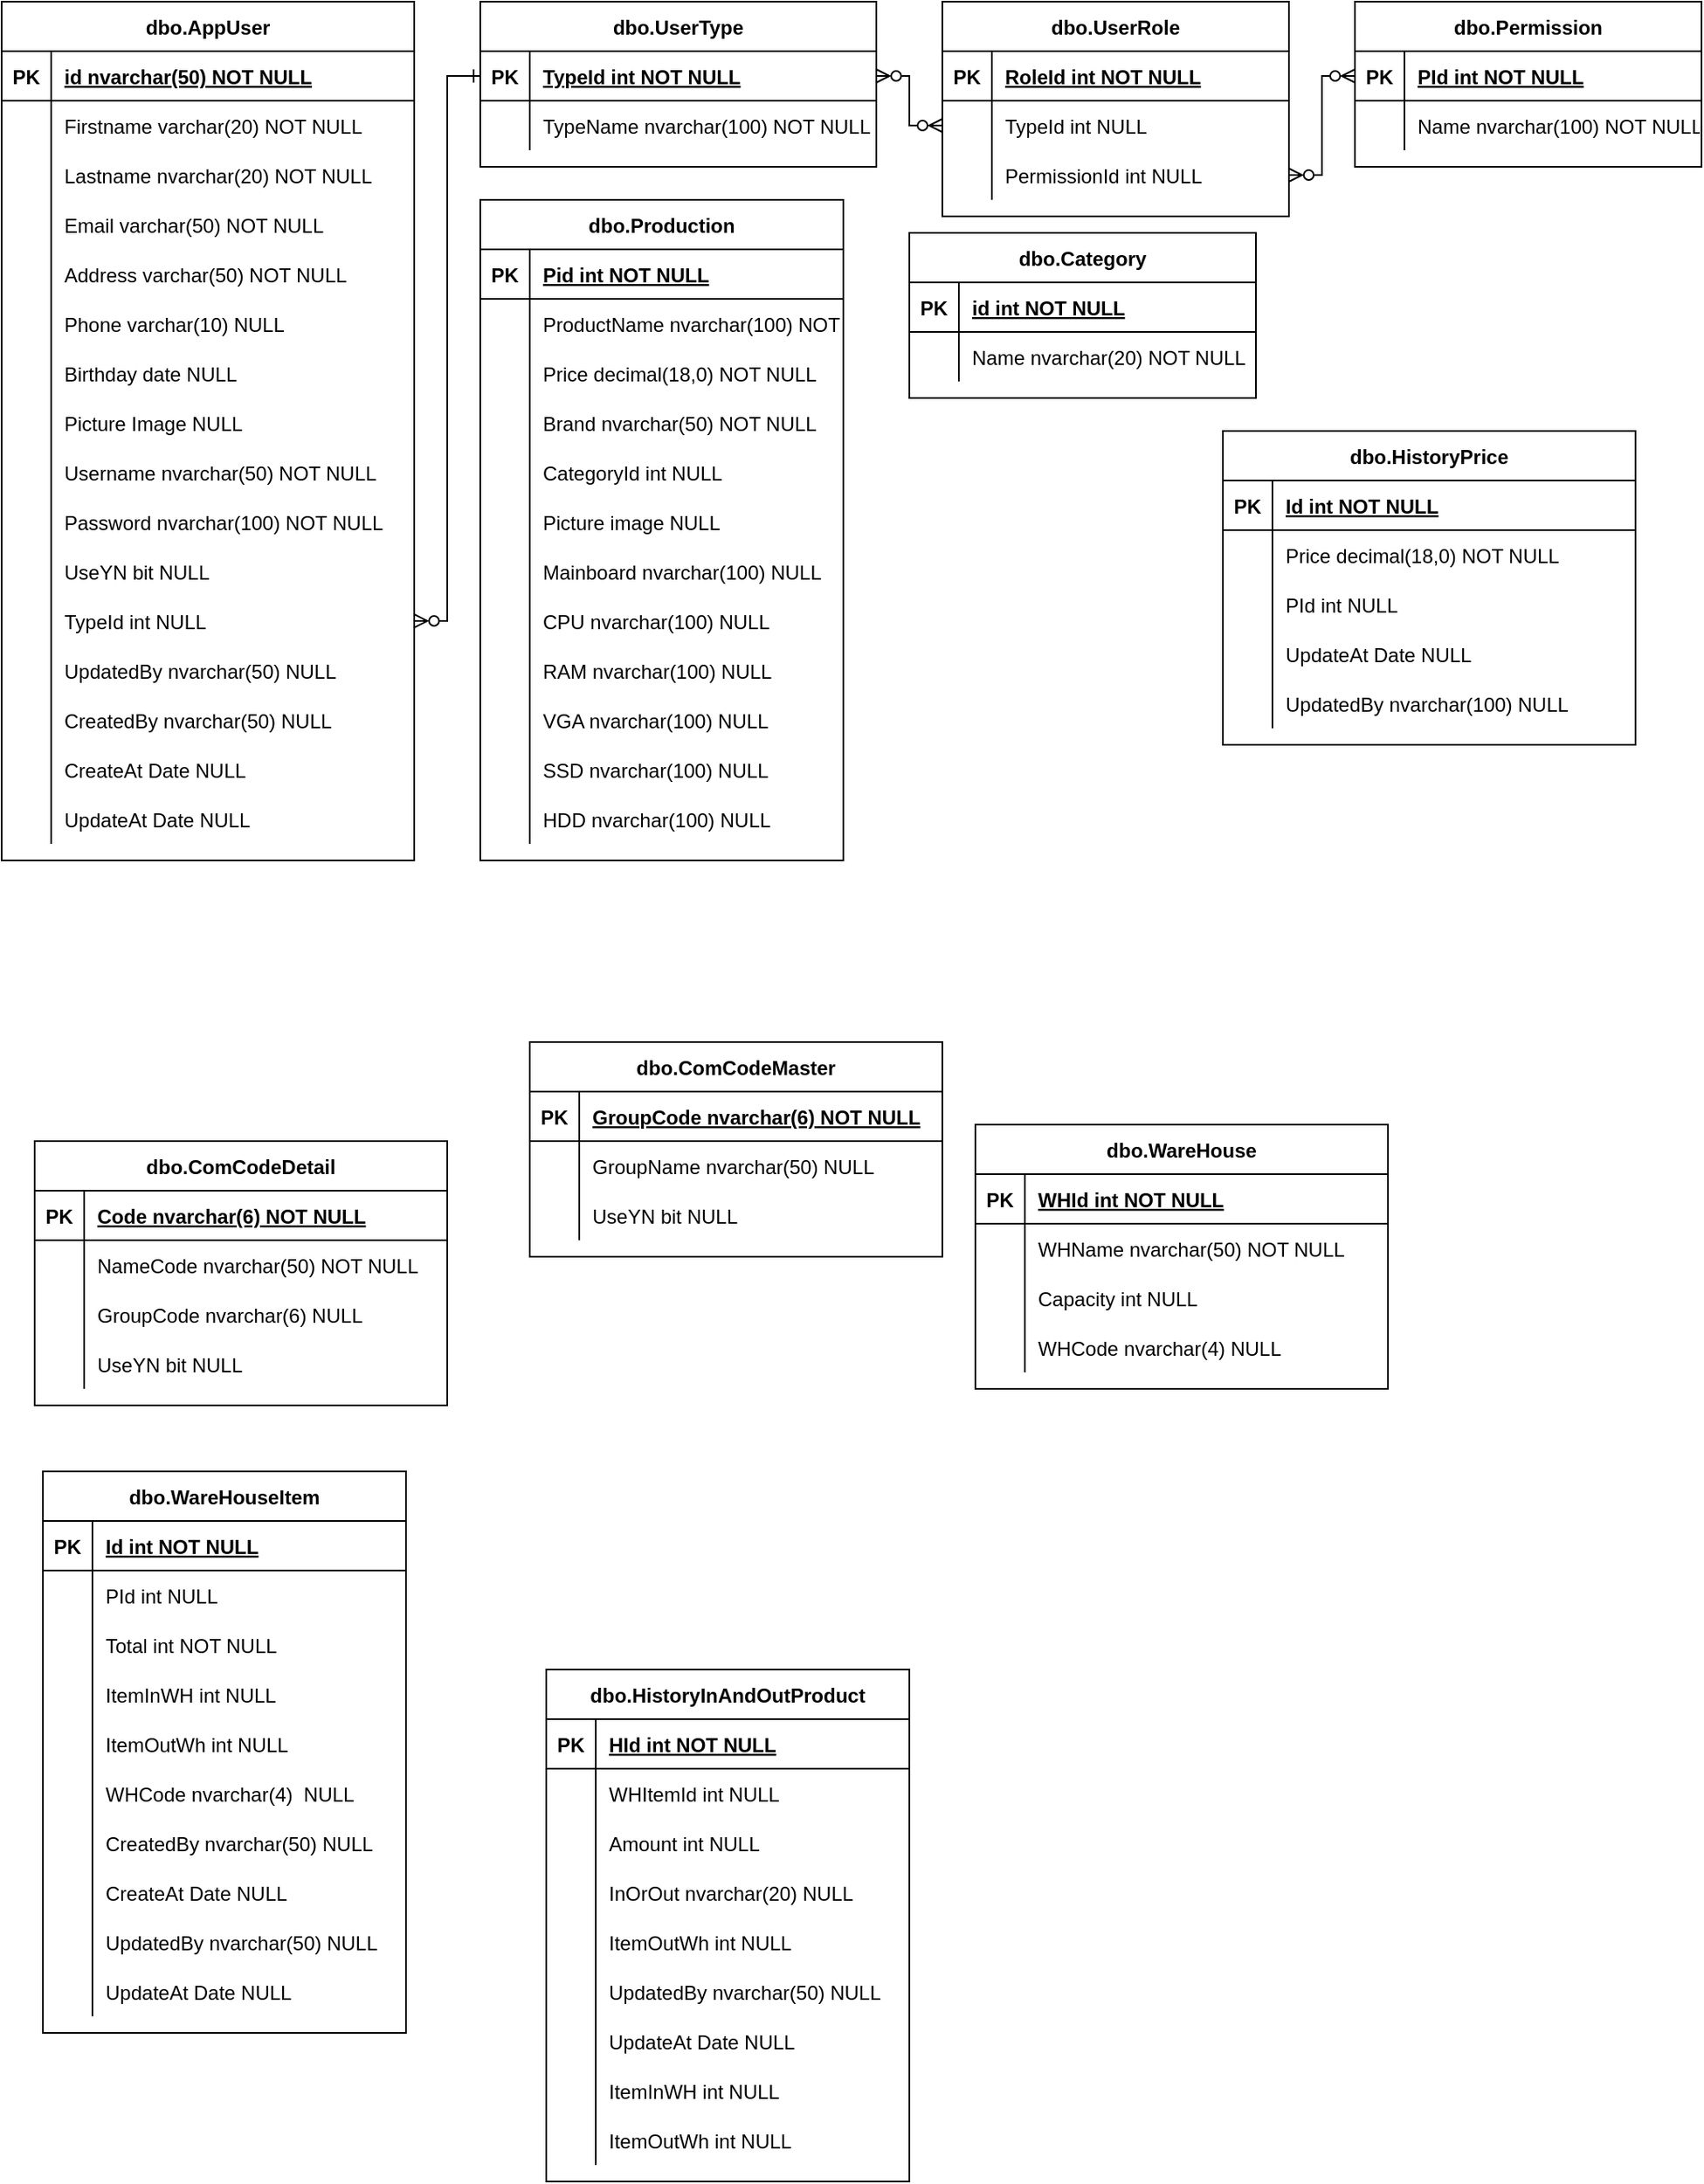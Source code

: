 <mxfile version="18.0.6" type="github">
  <diagram id="R2lEEEUBdFMjLlhIrx00" name="Page-1">
    <mxGraphModel dx="1057" dy="627" grid="1" gridSize="10" guides="1" tooltips="1" connect="1" arrows="1" fold="1" page="1" pageScale="1" pageWidth="850" pageHeight="1100" math="0" shadow="0" extFonts="Permanent Marker^https://fonts.googleapis.com/css?family=Permanent+Marker">
      <root>
        <mxCell id="0" />
        <mxCell id="1" parent="0" />
        <mxCell id="C-vyLk0tnHw3VtMMgP7b-2" value="dbo.Category" style="shape=table;startSize=30;container=1;collapsible=1;childLayout=tableLayout;fixedRows=1;rowLines=0;fontStyle=1;align=center;resizeLast=1;" parent="1" vertex="1">
          <mxGeometry x="560" y="150" width="210" height="100" as="geometry" />
        </mxCell>
        <mxCell id="C-vyLk0tnHw3VtMMgP7b-3" value="" style="shape=partialRectangle;collapsible=0;dropTarget=0;pointerEvents=0;fillColor=none;points=[[0,0.5],[1,0.5]];portConstraint=eastwest;top=0;left=0;right=0;bottom=1;" parent="C-vyLk0tnHw3VtMMgP7b-2" vertex="1">
          <mxGeometry y="30" width="210" height="30" as="geometry" />
        </mxCell>
        <mxCell id="C-vyLk0tnHw3VtMMgP7b-4" value="PK" style="shape=partialRectangle;overflow=hidden;connectable=0;fillColor=none;top=0;left=0;bottom=0;right=0;fontStyle=1;" parent="C-vyLk0tnHw3VtMMgP7b-3" vertex="1">
          <mxGeometry width="30" height="30" as="geometry">
            <mxRectangle width="30" height="30" as="alternateBounds" />
          </mxGeometry>
        </mxCell>
        <mxCell id="C-vyLk0tnHw3VtMMgP7b-5" value="id int NOT NULL" style="shape=partialRectangle;overflow=hidden;connectable=0;fillColor=none;top=0;left=0;bottom=0;right=0;align=left;spacingLeft=6;fontStyle=5;" parent="C-vyLk0tnHw3VtMMgP7b-3" vertex="1">
          <mxGeometry x="30" width="180" height="30" as="geometry">
            <mxRectangle width="180" height="30" as="alternateBounds" />
          </mxGeometry>
        </mxCell>
        <mxCell id="C-vyLk0tnHw3VtMMgP7b-6" value="" style="shape=partialRectangle;collapsible=0;dropTarget=0;pointerEvents=0;fillColor=none;points=[[0,0.5],[1,0.5]];portConstraint=eastwest;top=0;left=0;right=0;bottom=0;" parent="C-vyLk0tnHw3VtMMgP7b-2" vertex="1">
          <mxGeometry y="60" width="210" height="30" as="geometry" />
        </mxCell>
        <mxCell id="C-vyLk0tnHw3VtMMgP7b-7" value="" style="shape=partialRectangle;overflow=hidden;connectable=0;fillColor=none;top=0;left=0;bottom=0;right=0;" parent="C-vyLk0tnHw3VtMMgP7b-6" vertex="1">
          <mxGeometry width="30" height="30" as="geometry">
            <mxRectangle width="30" height="30" as="alternateBounds" />
          </mxGeometry>
        </mxCell>
        <mxCell id="C-vyLk0tnHw3VtMMgP7b-8" value="Name nvarchar(20) NOT NULL" style="shape=partialRectangle;overflow=hidden;connectable=0;fillColor=none;top=0;left=0;bottom=0;right=0;align=left;spacingLeft=6;" parent="C-vyLk0tnHw3VtMMgP7b-6" vertex="1">
          <mxGeometry x="30" width="180" height="30" as="geometry">
            <mxRectangle width="180" height="30" as="alternateBounds" />
          </mxGeometry>
        </mxCell>
        <mxCell id="C-vyLk0tnHw3VtMMgP7b-13" value="dbo.ComCodeMaster" style="shape=table;startSize=30;container=1;collapsible=1;childLayout=tableLayout;fixedRows=1;rowLines=0;fontStyle=1;align=center;resizeLast=1;" parent="1" vertex="1">
          <mxGeometry x="330" y="640" width="250" height="130" as="geometry" />
        </mxCell>
        <mxCell id="C-vyLk0tnHw3VtMMgP7b-14" value="" style="shape=partialRectangle;collapsible=0;dropTarget=0;pointerEvents=0;fillColor=none;points=[[0,0.5],[1,0.5]];portConstraint=eastwest;top=0;left=0;right=0;bottom=1;" parent="C-vyLk0tnHw3VtMMgP7b-13" vertex="1">
          <mxGeometry y="30" width="250" height="30" as="geometry" />
        </mxCell>
        <mxCell id="C-vyLk0tnHw3VtMMgP7b-15" value="PK" style="shape=partialRectangle;overflow=hidden;connectable=0;fillColor=none;top=0;left=0;bottom=0;right=0;fontStyle=1;" parent="C-vyLk0tnHw3VtMMgP7b-14" vertex="1">
          <mxGeometry width="30" height="30" as="geometry">
            <mxRectangle width="30" height="30" as="alternateBounds" />
          </mxGeometry>
        </mxCell>
        <mxCell id="C-vyLk0tnHw3VtMMgP7b-16" value="GroupCode nvarchar(6) NOT NULL " style="shape=partialRectangle;overflow=hidden;connectable=0;fillColor=none;top=0;left=0;bottom=0;right=0;align=left;spacingLeft=6;fontStyle=5;" parent="C-vyLk0tnHw3VtMMgP7b-14" vertex="1">
          <mxGeometry x="30" width="220" height="30" as="geometry">
            <mxRectangle width="220" height="30" as="alternateBounds" />
          </mxGeometry>
        </mxCell>
        <mxCell id="C-vyLk0tnHw3VtMMgP7b-17" value="" style="shape=partialRectangle;collapsible=0;dropTarget=0;pointerEvents=0;fillColor=none;points=[[0,0.5],[1,0.5]];portConstraint=eastwest;top=0;left=0;right=0;bottom=0;" parent="C-vyLk0tnHw3VtMMgP7b-13" vertex="1">
          <mxGeometry y="60" width="250" height="30" as="geometry" />
        </mxCell>
        <mxCell id="C-vyLk0tnHw3VtMMgP7b-18" value="" style="shape=partialRectangle;overflow=hidden;connectable=0;fillColor=none;top=0;left=0;bottom=0;right=0;" parent="C-vyLk0tnHw3VtMMgP7b-17" vertex="1">
          <mxGeometry width="30" height="30" as="geometry">
            <mxRectangle width="30" height="30" as="alternateBounds" />
          </mxGeometry>
        </mxCell>
        <mxCell id="C-vyLk0tnHw3VtMMgP7b-19" value="GroupName nvarchar(50) NULL" style="shape=partialRectangle;overflow=hidden;connectable=0;fillColor=none;top=0;left=0;bottom=0;right=0;align=left;spacingLeft=6;" parent="C-vyLk0tnHw3VtMMgP7b-17" vertex="1">
          <mxGeometry x="30" width="220" height="30" as="geometry">
            <mxRectangle width="220" height="30" as="alternateBounds" />
          </mxGeometry>
        </mxCell>
        <mxCell id="Z93hSuT6IHFXyIPr1tL7-25" value="" style="shape=partialRectangle;collapsible=0;dropTarget=0;pointerEvents=0;fillColor=none;points=[[0,0.5],[1,0.5]];portConstraint=eastwest;top=0;left=0;right=0;bottom=0;" vertex="1" parent="C-vyLk0tnHw3VtMMgP7b-13">
          <mxGeometry y="90" width="250" height="30" as="geometry" />
        </mxCell>
        <mxCell id="Z93hSuT6IHFXyIPr1tL7-26" value="" style="shape=partialRectangle;overflow=hidden;connectable=0;fillColor=none;top=0;left=0;bottom=0;right=0;" vertex="1" parent="Z93hSuT6IHFXyIPr1tL7-25">
          <mxGeometry width="30" height="30" as="geometry">
            <mxRectangle width="30" height="30" as="alternateBounds" />
          </mxGeometry>
        </mxCell>
        <mxCell id="Z93hSuT6IHFXyIPr1tL7-27" value="UseYN bit NULL" style="shape=partialRectangle;overflow=hidden;connectable=0;fillColor=none;top=0;left=0;bottom=0;right=0;align=left;spacingLeft=6;" vertex="1" parent="Z93hSuT6IHFXyIPr1tL7-25">
          <mxGeometry x="30" width="220" height="30" as="geometry">
            <mxRectangle width="220" height="30" as="alternateBounds" />
          </mxGeometry>
        </mxCell>
        <mxCell id="Z93hSuT6IHFXyIPr1tL7-151" style="edgeStyle=orthogonalEdgeStyle;rounded=0;orthogonalLoop=1;jettySize=auto;html=1;exitX=1;exitY=0.5;exitDx=0;exitDy=0;startArrow=ERzeroToMany;startFill=0;endArrow=ERone;endFill=0;" edge="1" parent="1" source="Z93hSuT6IHFXyIPr1tL7-148" target="Z93hSuT6IHFXyIPr1tL7-9">
          <mxGeometry relative="1" as="geometry" />
        </mxCell>
        <mxCell id="C-vyLk0tnHw3VtMMgP7b-23" value="dbo.AppUser" style="shape=table;startSize=30;container=1;collapsible=1;childLayout=tableLayout;fixedRows=1;rowLines=0;fontStyle=1;align=center;resizeLast=1;" parent="1" vertex="1">
          <mxGeometry x="10" y="10" width="250" height="520" as="geometry" />
        </mxCell>
        <mxCell id="C-vyLk0tnHw3VtMMgP7b-24" value="" style="shape=partialRectangle;collapsible=0;dropTarget=0;pointerEvents=0;fillColor=none;points=[[0,0.5],[1,0.5]];portConstraint=eastwest;top=0;left=0;right=0;bottom=1;" parent="C-vyLk0tnHw3VtMMgP7b-23" vertex="1">
          <mxGeometry y="30" width="250" height="30" as="geometry" />
        </mxCell>
        <mxCell id="C-vyLk0tnHw3VtMMgP7b-25" value="PK" style="shape=partialRectangle;overflow=hidden;connectable=0;fillColor=none;top=0;left=0;bottom=0;right=0;fontStyle=1;" parent="C-vyLk0tnHw3VtMMgP7b-24" vertex="1">
          <mxGeometry width="30" height="30" as="geometry">
            <mxRectangle width="30" height="30" as="alternateBounds" />
          </mxGeometry>
        </mxCell>
        <mxCell id="C-vyLk0tnHw3VtMMgP7b-26" value="id nvarchar(50) NOT NULL " style="shape=partialRectangle;overflow=hidden;connectable=0;fillColor=none;top=0;left=0;bottom=0;right=0;align=left;spacingLeft=6;fontStyle=5;" parent="C-vyLk0tnHw3VtMMgP7b-24" vertex="1">
          <mxGeometry x="30" width="220" height="30" as="geometry">
            <mxRectangle width="220" height="30" as="alternateBounds" />
          </mxGeometry>
        </mxCell>
        <mxCell id="C-vyLk0tnHw3VtMMgP7b-27" value="" style="shape=partialRectangle;collapsible=0;dropTarget=0;pointerEvents=0;fillColor=none;points=[[0,0.5],[1,0.5]];portConstraint=eastwest;top=0;left=0;right=0;bottom=0;" parent="C-vyLk0tnHw3VtMMgP7b-23" vertex="1">
          <mxGeometry y="60" width="250" height="30" as="geometry" />
        </mxCell>
        <mxCell id="C-vyLk0tnHw3VtMMgP7b-28" value="" style="shape=partialRectangle;overflow=hidden;connectable=0;fillColor=none;top=0;left=0;bottom=0;right=0;" parent="C-vyLk0tnHw3VtMMgP7b-27" vertex="1">
          <mxGeometry width="30" height="30" as="geometry">
            <mxRectangle width="30" height="30" as="alternateBounds" />
          </mxGeometry>
        </mxCell>
        <mxCell id="C-vyLk0tnHw3VtMMgP7b-29" value="Firstname varchar(20) NOT NULL" style="shape=partialRectangle;overflow=hidden;connectable=0;fillColor=none;top=0;left=0;bottom=0;right=0;align=left;spacingLeft=6;" parent="C-vyLk0tnHw3VtMMgP7b-27" vertex="1">
          <mxGeometry x="30" width="220" height="30" as="geometry">
            <mxRectangle width="220" height="30" as="alternateBounds" />
          </mxGeometry>
        </mxCell>
        <mxCell id="kLlW5MXYNSt2icohhsSC-59" value="" style="shape=partialRectangle;collapsible=0;dropTarget=0;pointerEvents=0;fillColor=none;points=[[0,0.5],[1,0.5]];portConstraint=eastwest;top=0;left=0;right=0;bottom=0;" parent="C-vyLk0tnHw3VtMMgP7b-23" vertex="1">
          <mxGeometry y="90" width="250" height="30" as="geometry" />
        </mxCell>
        <mxCell id="kLlW5MXYNSt2icohhsSC-60" value="" style="shape=partialRectangle;overflow=hidden;connectable=0;fillColor=none;top=0;left=0;bottom=0;right=0;" parent="kLlW5MXYNSt2icohhsSC-59" vertex="1">
          <mxGeometry width="30" height="30" as="geometry">
            <mxRectangle width="30" height="30" as="alternateBounds" />
          </mxGeometry>
        </mxCell>
        <mxCell id="kLlW5MXYNSt2icohhsSC-61" value="Lastname nvarchar(20) NOT NULL" style="shape=partialRectangle;overflow=hidden;connectable=0;fillColor=none;top=0;left=0;bottom=0;right=0;align=left;spacingLeft=6;" parent="kLlW5MXYNSt2icohhsSC-59" vertex="1">
          <mxGeometry x="30" width="220" height="30" as="geometry">
            <mxRectangle width="220" height="30" as="alternateBounds" />
          </mxGeometry>
        </mxCell>
        <mxCell id="kLlW5MXYNSt2icohhsSC-62" value="" style="shape=partialRectangle;collapsible=0;dropTarget=0;pointerEvents=0;fillColor=none;points=[[0,0.5],[1,0.5]];portConstraint=eastwest;top=0;left=0;right=0;bottom=0;" parent="C-vyLk0tnHw3VtMMgP7b-23" vertex="1">
          <mxGeometry y="120" width="250" height="30" as="geometry" />
        </mxCell>
        <mxCell id="kLlW5MXYNSt2icohhsSC-63" value="" style="shape=partialRectangle;overflow=hidden;connectable=0;fillColor=none;top=0;left=0;bottom=0;right=0;" parent="kLlW5MXYNSt2icohhsSC-62" vertex="1">
          <mxGeometry width="30" height="30" as="geometry">
            <mxRectangle width="30" height="30" as="alternateBounds" />
          </mxGeometry>
        </mxCell>
        <mxCell id="kLlW5MXYNSt2icohhsSC-64" value="Email varchar(50) NOT NULL" style="shape=partialRectangle;overflow=hidden;connectable=0;fillColor=none;top=0;left=0;bottom=0;right=0;align=left;spacingLeft=6;" parent="kLlW5MXYNSt2icohhsSC-62" vertex="1">
          <mxGeometry x="30" width="220" height="30" as="geometry">
            <mxRectangle width="220" height="30" as="alternateBounds" />
          </mxGeometry>
        </mxCell>
        <mxCell id="kLlW5MXYNSt2icohhsSC-65" value="" style="shape=partialRectangle;collapsible=0;dropTarget=0;pointerEvents=0;fillColor=none;points=[[0,0.5],[1,0.5]];portConstraint=eastwest;top=0;left=0;right=0;bottom=0;" parent="C-vyLk0tnHw3VtMMgP7b-23" vertex="1">
          <mxGeometry y="150" width="250" height="30" as="geometry" />
        </mxCell>
        <mxCell id="kLlW5MXYNSt2icohhsSC-66" value="" style="shape=partialRectangle;overflow=hidden;connectable=0;fillColor=none;top=0;left=0;bottom=0;right=0;" parent="kLlW5MXYNSt2icohhsSC-65" vertex="1">
          <mxGeometry width="30" height="30" as="geometry">
            <mxRectangle width="30" height="30" as="alternateBounds" />
          </mxGeometry>
        </mxCell>
        <mxCell id="kLlW5MXYNSt2icohhsSC-67" value="Address varchar(50) NOT NULL" style="shape=partialRectangle;overflow=hidden;connectable=0;fillColor=none;top=0;left=0;bottom=0;right=0;align=left;spacingLeft=6;" parent="kLlW5MXYNSt2icohhsSC-65" vertex="1">
          <mxGeometry x="30" width="220" height="30" as="geometry">
            <mxRectangle width="220" height="30" as="alternateBounds" />
          </mxGeometry>
        </mxCell>
        <mxCell id="Z93hSuT6IHFXyIPr1tL7-145" value="" style="shape=partialRectangle;collapsible=0;dropTarget=0;pointerEvents=0;fillColor=none;points=[[0,0.5],[1,0.5]];portConstraint=eastwest;top=0;left=0;right=0;bottom=0;" vertex="1" parent="C-vyLk0tnHw3VtMMgP7b-23">
          <mxGeometry y="180" width="250" height="30" as="geometry" />
        </mxCell>
        <mxCell id="Z93hSuT6IHFXyIPr1tL7-146" value="" style="shape=partialRectangle;overflow=hidden;connectable=0;fillColor=none;top=0;left=0;bottom=0;right=0;" vertex="1" parent="Z93hSuT6IHFXyIPr1tL7-145">
          <mxGeometry width="30" height="30" as="geometry">
            <mxRectangle width="30" height="30" as="alternateBounds" />
          </mxGeometry>
        </mxCell>
        <mxCell id="Z93hSuT6IHFXyIPr1tL7-147" value="Phone varchar(10) NULL" style="shape=partialRectangle;overflow=hidden;connectable=0;fillColor=none;top=0;left=0;bottom=0;right=0;align=left;spacingLeft=6;" vertex="1" parent="Z93hSuT6IHFXyIPr1tL7-145">
          <mxGeometry x="30" width="220" height="30" as="geometry">
            <mxRectangle width="220" height="30" as="alternateBounds" />
          </mxGeometry>
        </mxCell>
        <mxCell id="dIiA2_YUN6hhELJvR8Fl-39" value="" style="shape=partialRectangle;collapsible=0;dropTarget=0;pointerEvents=0;fillColor=none;points=[[0,0.5],[1,0.5]];portConstraint=eastwest;top=0;left=0;right=0;bottom=0;" parent="C-vyLk0tnHw3VtMMgP7b-23" vertex="1">
          <mxGeometry y="210" width="250" height="30" as="geometry" />
        </mxCell>
        <mxCell id="dIiA2_YUN6hhELJvR8Fl-40" value="" style="shape=partialRectangle;overflow=hidden;connectable=0;fillColor=none;top=0;left=0;bottom=0;right=0;" parent="dIiA2_YUN6hhELJvR8Fl-39" vertex="1">
          <mxGeometry width="30" height="30" as="geometry">
            <mxRectangle width="30" height="30" as="alternateBounds" />
          </mxGeometry>
        </mxCell>
        <mxCell id="dIiA2_YUN6hhELJvR8Fl-41" value="Birthday date NULL" style="shape=partialRectangle;overflow=hidden;connectable=0;fillColor=none;top=0;left=0;bottom=0;right=0;align=left;spacingLeft=6;" parent="dIiA2_YUN6hhELJvR8Fl-39" vertex="1">
          <mxGeometry x="30" width="220" height="30" as="geometry">
            <mxRectangle width="220" height="30" as="alternateBounds" />
          </mxGeometry>
        </mxCell>
        <mxCell id="kLlW5MXYNSt2icohhsSC-84" value="" style="shape=partialRectangle;collapsible=0;dropTarget=0;pointerEvents=0;fillColor=none;points=[[0,0.5],[1,0.5]];portConstraint=eastwest;top=0;left=0;right=0;bottom=0;" parent="C-vyLk0tnHw3VtMMgP7b-23" vertex="1">
          <mxGeometry y="240" width="250" height="30" as="geometry" />
        </mxCell>
        <mxCell id="kLlW5MXYNSt2icohhsSC-85" value="" style="shape=partialRectangle;overflow=hidden;connectable=0;fillColor=none;top=0;left=0;bottom=0;right=0;" parent="kLlW5MXYNSt2icohhsSC-84" vertex="1">
          <mxGeometry width="30" height="30" as="geometry">
            <mxRectangle width="30" height="30" as="alternateBounds" />
          </mxGeometry>
        </mxCell>
        <mxCell id="kLlW5MXYNSt2icohhsSC-86" value="Picture Image NULL" style="shape=partialRectangle;overflow=hidden;connectable=0;fillColor=none;top=0;left=0;bottom=0;right=0;align=left;spacingLeft=6;" parent="kLlW5MXYNSt2icohhsSC-84" vertex="1">
          <mxGeometry x="30" width="220" height="30" as="geometry">
            <mxRectangle width="220" height="30" as="alternateBounds" />
          </mxGeometry>
        </mxCell>
        <mxCell id="kLlW5MXYNSt2icohhsSC-106" value="" style="shape=partialRectangle;collapsible=0;dropTarget=0;pointerEvents=0;fillColor=none;points=[[0,0.5],[1,0.5]];portConstraint=eastwest;top=0;left=0;right=0;bottom=0;" parent="C-vyLk0tnHw3VtMMgP7b-23" vertex="1">
          <mxGeometry y="270" width="250" height="30" as="geometry" />
        </mxCell>
        <mxCell id="kLlW5MXYNSt2icohhsSC-107" value="" style="shape=partialRectangle;overflow=hidden;connectable=0;fillColor=none;top=0;left=0;bottom=0;right=0;" parent="kLlW5MXYNSt2icohhsSC-106" vertex="1">
          <mxGeometry width="30" height="30" as="geometry">
            <mxRectangle width="30" height="30" as="alternateBounds" />
          </mxGeometry>
        </mxCell>
        <mxCell id="kLlW5MXYNSt2icohhsSC-108" value="Username nvarchar(50) NOT NULL  " style="shape=partialRectangle;overflow=hidden;connectable=0;fillColor=none;top=0;left=0;bottom=0;right=0;align=left;spacingLeft=6;" parent="kLlW5MXYNSt2icohhsSC-106" vertex="1">
          <mxGeometry x="30" width="220" height="30" as="geometry">
            <mxRectangle width="220" height="30" as="alternateBounds" />
          </mxGeometry>
        </mxCell>
        <mxCell id="DYOJ0x0eCW1YeZo3kU7x-1" value="" style="shape=partialRectangle;collapsible=0;dropTarget=0;pointerEvents=0;fillColor=none;points=[[0,0.5],[1,0.5]];portConstraint=eastwest;top=0;left=0;right=0;bottom=0;" parent="C-vyLk0tnHw3VtMMgP7b-23" vertex="1">
          <mxGeometry y="300" width="250" height="30" as="geometry" />
        </mxCell>
        <mxCell id="DYOJ0x0eCW1YeZo3kU7x-2" value="" style="shape=partialRectangle;overflow=hidden;connectable=0;fillColor=none;top=0;left=0;bottom=0;right=0;" parent="DYOJ0x0eCW1YeZo3kU7x-1" vertex="1">
          <mxGeometry width="30" height="30" as="geometry">
            <mxRectangle width="30" height="30" as="alternateBounds" />
          </mxGeometry>
        </mxCell>
        <mxCell id="DYOJ0x0eCW1YeZo3kU7x-3" value="Password nvarchar(100) NOT NULL" style="shape=partialRectangle;overflow=hidden;connectable=0;fillColor=none;top=0;left=0;bottom=0;right=0;align=left;spacingLeft=6;" parent="DYOJ0x0eCW1YeZo3kU7x-1" vertex="1">
          <mxGeometry x="30" width="220" height="30" as="geometry">
            <mxRectangle width="220" height="30" as="alternateBounds" />
          </mxGeometry>
        </mxCell>
        <mxCell id="DYOJ0x0eCW1YeZo3kU7x-32" value="" style="shape=partialRectangle;collapsible=0;dropTarget=0;pointerEvents=0;fillColor=none;points=[[0,0.5],[1,0.5]];portConstraint=eastwest;top=0;left=0;right=0;bottom=0;" parent="C-vyLk0tnHw3VtMMgP7b-23" vertex="1">
          <mxGeometry y="330" width="250" height="30" as="geometry" />
        </mxCell>
        <mxCell id="DYOJ0x0eCW1YeZo3kU7x-33" value="" style="shape=partialRectangle;overflow=hidden;connectable=0;fillColor=none;top=0;left=0;bottom=0;right=0;" parent="DYOJ0x0eCW1YeZo3kU7x-32" vertex="1">
          <mxGeometry width="30" height="30" as="geometry">
            <mxRectangle width="30" height="30" as="alternateBounds" />
          </mxGeometry>
        </mxCell>
        <mxCell id="DYOJ0x0eCW1YeZo3kU7x-34" value="UseYN bit NULL" style="shape=partialRectangle;overflow=hidden;connectable=0;fillColor=none;top=0;left=0;bottom=0;right=0;align=left;spacingLeft=6;" parent="DYOJ0x0eCW1YeZo3kU7x-32" vertex="1">
          <mxGeometry x="30" width="220" height="30" as="geometry">
            <mxRectangle width="220" height="30" as="alternateBounds" />
          </mxGeometry>
        </mxCell>
        <mxCell id="Z93hSuT6IHFXyIPr1tL7-148" value="" style="shape=partialRectangle;collapsible=0;dropTarget=0;pointerEvents=0;fillColor=none;points=[[0,0.5],[1,0.5]];portConstraint=eastwest;top=0;left=0;right=0;bottom=0;" vertex="1" parent="C-vyLk0tnHw3VtMMgP7b-23">
          <mxGeometry y="360" width="250" height="30" as="geometry" />
        </mxCell>
        <mxCell id="Z93hSuT6IHFXyIPr1tL7-149" value="" style="shape=partialRectangle;overflow=hidden;connectable=0;fillColor=none;top=0;left=0;bottom=0;right=0;" vertex="1" parent="Z93hSuT6IHFXyIPr1tL7-148">
          <mxGeometry width="30" height="30" as="geometry">
            <mxRectangle width="30" height="30" as="alternateBounds" />
          </mxGeometry>
        </mxCell>
        <mxCell id="Z93hSuT6IHFXyIPr1tL7-150" value="TypeId int NULL" style="shape=partialRectangle;overflow=hidden;connectable=0;fillColor=none;top=0;left=0;bottom=0;right=0;align=left;spacingLeft=6;" vertex="1" parent="Z93hSuT6IHFXyIPr1tL7-148">
          <mxGeometry x="30" width="220" height="30" as="geometry">
            <mxRectangle width="220" height="30" as="alternateBounds" />
          </mxGeometry>
        </mxCell>
        <mxCell id="DYOJ0x0eCW1YeZo3kU7x-35" value="" style="shape=partialRectangle;collapsible=0;dropTarget=0;pointerEvents=0;fillColor=none;points=[[0,0.5],[1,0.5]];portConstraint=eastwest;top=0;left=0;right=0;bottom=0;" parent="C-vyLk0tnHw3VtMMgP7b-23" vertex="1">
          <mxGeometry y="390" width="250" height="30" as="geometry" />
        </mxCell>
        <mxCell id="DYOJ0x0eCW1YeZo3kU7x-36" value="" style="shape=partialRectangle;overflow=hidden;connectable=0;fillColor=none;top=0;left=0;bottom=0;right=0;" parent="DYOJ0x0eCW1YeZo3kU7x-35" vertex="1">
          <mxGeometry width="30" height="30" as="geometry">
            <mxRectangle width="30" height="30" as="alternateBounds" />
          </mxGeometry>
        </mxCell>
        <mxCell id="DYOJ0x0eCW1YeZo3kU7x-37" value="UpdatedBy nvarchar(50) NULL" style="shape=partialRectangle;overflow=hidden;connectable=0;fillColor=none;top=0;left=0;bottom=0;right=0;align=left;spacingLeft=6;" parent="DYOJ0x0eCW1YeZo3kU7x-35" vertex="1">
          <mxGeometry x="30" width="220" height="30" as="geometry">
            <mxRectangle width="220" height="30" as="alternateBounds" />
          </mxGeometry>
        </mxCell>
        <mxCell id="DYOJ0x0eCW1YeZo3kU7x-38" value="" style="shape=partialRectangle;collapsible=0;dropTarget=0;pointerEvents=0;fillColor=none;points=[[0,0.5],[1,0.5]];portConstraint=eastwest;top=0;left=0;right=0;bottom=0;" parent="C-vyLk0tnHw3VtMMgP7b-23" vertex="1">
          <mxGeometry y="420" width="250" height="30" as="geometry" />
        </mxCell>
        <mxCell id="DYOJ0x0eCW1YeZo3kU7x-39" value="" style="shape=partialRectangle;overflow=hidden;connectable=0;fillColor=none;top=0;left=0;bottom=0;right=0;" parent="DYOJ0x0eCW1YeZo3kU7x-38" vertex="1">
          <mxGeometry width="30" height="30" as="geometry">
            <mxRectangle width="30" height="30" as="alternateBounds" />
          </mxGeometry>
        </mxCell>
        <mxCell id="DYOJ0x0eCW1YeZo3kU7x-40" value="CreatedBy nvarchar(50) NULL" style="shape=partialRectangle;overflow=hidden;connectable=0;fillColor=none;top=0;left=0;bottom=0;right=0;align=left;spacingLeft=6;" parent="DYOJ0x0eCW1YeZo3kU7x-38" vertex="1">
          <mxGeometry x="30" width="220" height="30" as="geometry">
            <mxRectangle width="220" height="30" as="alternateBounds" />
          </mxGeometry>
        </mxCell>
        <mxCell id="DYOJ0x0eCW1YeZo3kU7x-41" value="" style="shape=partialRectangle;collapsible=0;dropTarget=0;pointerEvents=0;fillColor=none;points=[[0,0.5],[1,0.5]];portConstraint=eastwest;top=0;left=0;right=0;bottom=0;" parent="C-vyLk0tnHw3VtMMgP7b-23" vertex="1">
          <mxGeometry y="450" width="250" height="30" as="geometry" />
        </mxCell>
        <mxCell id="DYOJ0x0eCW1YeZo3kU7x-42" value="" style="shape=partialRectangle;overflow=hidden;connectable=0;fillColor=none;top=0;left=0;bottom=0;right=0;" parent="DYOJ0x0eCW1YeZo3kU7x-41" vertex="1">
          <mxGeometry width="30" height="30" as="geometry">
            <mxRectangle width="30" height="30" as="alternateBounds" />
          </mxGeometry>
        </mxCell>
        <mxCell id="DYOJ0x0eCW1YeZo3kU7x-43" value="CreateAt Date NULL" style="shape=partialRectangle;overflow=hidden;connectable=0;fillColor=none;top=0;left=0;bottom=0;right=0;align=left;spacingLeft=6;" parent="DYOJ0x0eCW1YeZo3kU7x-41" vertex="1">
          <mxGeometry x="30" width="220" height="30" as="geometry">
            <mxRectangle width="220" height="30" as="alternateBounds" />
          </mxGeometry>
        </mxCell>
        <mxCell id="DYOJ0x0eCW1YeZo3kU7x-44" value="" style="shape=partialRectangle;collapsible=0;dropTarget=0;pointerEvents=0;fillColor=none;points=[[0,0.5],[1,0.5]];portConstraint=eastwest;top=0;left=0;right=0;bottom=0;" parent="C-vyLk0tnHw3VtMMgP7b-23" vertex="1">
          <mxGeometry y="480" width="250" height="30" as="geometry" />
        </mxCell>
        <mxCell id="DYOJ0x0eCW1YeZo3kU7x-45" value="" style="shape=partialRectangle;overflow=hidden;connectable=0;fillColor=none;top=0;left=0;bottom=0;right=0;" parent="DYOJ0x0eCW1YeZo3kU7x-44" vertex="1">
          <mxGeometry width="30" height="30" as="geometry">
            <mxRectangle width="30" height="30" as="alternateBounds" />
          </mxGeometry>
        </mxCell>
        <mxCell id="DYOJ0x0eCW1YeZo3kU7x-46" value="UpdateAt Date NULL" style="shape=partialRectangle;overflow=hidden;connectable=0;fillColor=none;top=0;left=0;bottom=0;right=0;align=left;spacingLeft=6;" parent="DYOJ0x0eCW1YeZo3kU7x-44" vertex="1">
          <mxGeometry x="30" width="220" height="30" as="geometry">
            <mxRectangle width="220" height="30" as="alternateBounds" />
          </mxGeometry>
        </mxCell>
        <mxCell id="dIiA2_YUN6hhELJvR8Fl-11" value="dbo.Production" style="shape=table;startSize=30;container=1;collapsible=1;childLayout=tableLayout;fixedRows=1;rowLines=0;fontStyle=1;align=center;resizeLast=1;" parent="1" vertex="1">
          <mxGeometry x="300" y="130" width="220" height="400" as="geometry" />
        </mxCell>
        <mxCell id="dIiA2_YUN6hhELJvR8Fl-12" value="" style="shape=partialRectangle;collapsible=0;dropTarget=0;pointerEvents=0;fillColor=none;points=[[0,0.5],[1,0.5]];portConstraint=eastwest;top=0;left=0;right=0;bottom=1;" parent="dIiA2_YUN6hhELJvR8Fl-11" vertex="1">
          <mxGeometry y="30" width="220" height="30" as="geometry" />
        </mxCell>
        <mxCell id="dIiA2_YUN6hhELJvR8Fl-13" value="PK" style="shape=partialRectangle;overflow=hidden;connectable=0;fillColor=none;top=0;left=0;bottom=0;right=0;fontStyle=1;" parent="dIiA2_YUN6hhELJvR8Fl-12" vertex="1">
          <mxGeometry width="30" height="30" as="geometry">
            <mxRectangle width="30" height="30" as="alternateBounds" />
          </mxGeometry>
        </mxCell>
        <mxCell id="dIiA2_YUN6hhELJvR8Fl-14" value="Pid int NOT NULL " style="shape=partialRectangle;overflow=hidden;connectable=0;fillColor=none;top=0;left=0;bottom=0;right=0;align=left;spacingLeft=6;fontStyle=5;" parent="dIiA2_YUN6hhELJvR8Fl-12" vertex="1">
          <mxGeometry x="30" width="190" height="30" as="geometry">
            <mxRectangle width="190" height="30" as="alternateBounds" />
          </mxGeometry>
        </mxCell>
        <mxCell id="dIiA2_YUN6hhELJvR8Fl-18" value="" style="shape=partialRectangle;collapsible=0;dropTarget=0;pointerEvents=0;fillColor=none;points=[[0,0.5],[1,0.5]];portConstraint=eastwest;top=0;left=0;right=0;bottom=0;" parent="dIiA2_YUN6hhELJvR8Fl-11" vertex="1">
          <mxGeometry y="60" width="220" height="30" as="geometry" />
        </mxCell>
        <mxCell id="dIiA2_YUN6hhELJvR8Fl-19" value="" style="shape=partialRectangle;overflow=hidden;connectable=0;fillColor=none;top=0;left=0;bottom=0;right=0;" parent="dIiA2_YUN6hhELJvR8Fl-18" vertex="1">
          <mxGeometry width="30" height="30" as="geometry">
            <mxRectangle width="30" height="30" as="alternateBounds" />
          </mxGeometry>
        </mxCell>
        <mxCell id="dIiA2_YUN6hhELJvR8Fl-20" value="ProductName nvarchar(100) NOT NULL" style="shape=partialRectangle;overflow=hidden;connectable=0;fillColor=none;top=0;left=0;bottom=0;right=0;align=left;spacingLeft=6;" parent="dIiA2_YUN6hhELJvR8Fl-18" vertex="1">
          <mxGeometry x="30" width="190" height="30" as="geometry">
            <mxRectangle width="190" height="30" as="alternateBounds" />
          </mxGeometry>
        </mxCell>
        <mxCell id="dIiA2_YUN6hhELJvR8Fl-21" value="" style="shape=partialRectangle;collapsible=0;dropTarget=0;pointerEvents=0;fillColor=none;points=[[0,0.5],[1,0.5]];portConstraint=eastwest;top=0;left=0;right=0;bottom=0;" parent="dIiA2_YUN6hhELJvR8Fl-11" vertex="1">
          <mxGeometry y="90" width="220" height="30" as="geometry" />
        </mxCell>
        <mxCell id="dIiA2_YUN6hhELJvR8Fl-22" value="" style="shape=partialRectangle;overflow=hidden;connectable=0;fillColor=none;top=0;left=0;bottom=0;right=0;" parent="dIiA2_YUN6hhELJvR8Fl-21" vertex="1">
          <mxGeometry width="30" height="30" as="geometry">
            <mxRectangle width="30" height="30" as="alternateBounds" />
          </mxGeometry>
        </mxCell>
        <mxCell id="dIiA2_YUN6hhELJvR8Fl-23" value="Price decimal(18,0) NOT NULL" style="shape=partialRectangle;overflow=hidden;connectable=0;fillColor=none;top=0;left=0;bottom=0;right=0;align=left;spacingLeft=6;" parent="dIiA2_YUN6hhELJvR8Fl-21" vertex="1">
          <mxGeometry x="30" width="190" height="30" as="geometry">
            <mxRectangle width="190" height="30" as="alternateBounds" />
          </mxGeometry>
        </mxCell>
        <mxCell id="dIiA2_YUN6hhELJvR8Fl-24" value="" style="shape=partialRectangle;collapsible=0;dropTarget=0;pointerEvents=0;fillColor=none;points=[[0,0.5],[1,0.5]];portConstraint=eastwest;top=0;left=0;right=0;bottom=0;" parent="dIiA2_YUN6hhELJvR8Fl-11" vertex="1">
          <mxGeometry y="120" width="220" height="30" as="geometry" />
        </mxCell>
        <mxCell id="dIiA2_YUN6hhELJvR8Fl-25" value="" style="shape=partialRectangle;overflow=hidden;connectable=0;fillColor=none;top=0;left=0;bottom=0;right=0;" parent="dIiA2_YUN6hhELJvR8Fl-24" vertex="1">
          <mxGeometry width="30" height="30" as="geometry">
            <mxRectangle width="30" height="30" as="alternateBounds" />
          </mxGeometry>
        </mxCell>
        <mxCell id="dIiA2_YUN6hhELJvR8Fl-26" value="Brand nvarchar(50) NOT NULL" style="shape=partialRectangle;overflow=hidden;connectable=0;fillColor=none;top=0;left=0;bottom=0;right=0;align=left;spacingLeft=6;" parent="dIiA2_YUN6hhELJvR8Fl-24" vertex="1">
          <mxGeometry x="30" width="190" height="30" as="geometry">
            <mxRectangle width="190" height="30" as="alternateBounds" />
          </mxGeometry>
        </mxCell>
        <mxCell id="dIiA2_YUN6hhELJvR8Fl-27" value="" style="shape=partialRectangle;collapsible=0;dropTarget=0;pointerEvents=0;fillColor=none;points=[[0,0.5],[1,0.5]];portConstraint=eastwest;top=0;left=0;right=0;bottom=0;" parent="dIiA2_YUN6hhELJvR8Fl-11" vertex="1">
          <mxGeometry y="150" width="220" height="30" as="geometry" />
        </mxCell>
        <mxCell id="dIiA2_YUN6hhELJvR8Fl-28" value="" style="shape=partialRectangle;overflow=hidden;connectable=0;fillColor=none;top=0;left=0;bottom=0;right=0;" parent="dIiA2_YUN6hhELJvR8Fl-27" vertex="1">
          <mxGeometry width="30" height="30" as="geometry">
            <mxRectangle width="30" height="30" as="alternateBounds" />
          </mxGeometry>
        </mxCell>
        <mxCell id="dIiA2_YUN6hhELJvR8Fl-29" value="CategoryId int NULL" style="shape=partialRectangle;overflow=hidden;connectable=0;fillColor=none;top=0;left=0;bottom=0;right=0;align=left;spacingLeft=6;" parent="dIiA2_YUN6hhELJvR8Fl-27" vertex="1">
          <mxGeometry x="30" width="190" height="30" as="geometry">
            <mxRectangle width="190" height="30" as="alternateBounds" />
          </mxGeometry>
        </mxCell>
        <mxCell id="dIiA2_YUN6hhELJvR8Fl-30" value="" style="shape=partialRectangle;collapsible=0;dropTarget=0;pointerEvents=0;fillColor=none;points=[[0,0.5],[1,0.5]];portConstraint=eastwest;top=0;left=0;right=0;bottom=0;" parent="dIiA2_YUN6hhELJvR8Fl-11" vertex="1">
          <mxGeometry y="180" width="220" height="30" as="geometry" />
        </mxCell>
        <mxCell id="dIiA2_YUN6hhELJvR8Fl-31" value="" style="shape=partialRectangle;overflow=hidden;connectable=0;fillColor=none;top=0;left=0;bottom=0;right=0;" parent="dIiA2_YUN6hhELJvR8Fl-30" vertex="1">
          <mxGeometry width="30" height="30" as="geometry">
            <mxRectangle width="30" height="30" as="alternateBounds" />
          </mxGeometry>
        </mxCell>
        <mxCell id="dIiA2_YUN6hhELJvR8Fl-32" value="Picture image NULL" style="shape=partialRectangle;overflow=hidden;connectable=0;fillColor=none;top=0;left=0;bottom=0;right=0;align=left;spacingLeft=6;" parent="dIiA2_YUN6hhELJvR8Fl-30" vertex="1">
          <mxGeometry x="30" width="190" height="30" as="geometry">
            <mxRectangle width="190" height="30" as="alternateBounds" />
          </mxGeometry>
        </mxCell>
        <mxCell id="DYOJ0x0eCW1YeZo3kU7x-47" value="" style="shape=partialRectangle;collapsible=0;dropTarget=0;pointerEvents=0;fillColor=none;points=[[0,0.5],[1,0.5]];portConstraint=eastwest;top=0;left=0;right=0;bottom=0;" parent="dIiA2_YUN6hhELJvR8Fl-11" vertex="1">
          <mxGeometry y="210" width="220" height="30" as="geometry" />
        </mxCell>
        <mxCell id="DYOJ0x0eCW1YeZo3kU7x-48" value="" style="shape=partialRectangle;overflow=hidden;connectable=0;fillColor=none;top=0;left=0;bottom=0;right=0;" parent="DYOJ0x0eCW1YeZo3kU7x-47" vertex="1">
          <mxGeometry width="30" height="30" as="geometry">
            <mxRectangle width="30" height="30" as="alternateBounds" />
          </mxGeometry>
        </mxCell>
        <mxCell id="DYOJ0x0eCW1YeZo3kU7x-49" value="Mainboard nvarchar(100) NULL" style="shape=partialRectangle;overflow=hidden;connectable=0;fillColor=none;top=0;left=0;bottom=0;right=0;align=left;spacingLeft=6;" parent="DYOJ0x0eCW1YeZo3kU7x-47" vertex="1">
          <mxGeometry x="30" width="190" height="30" as="geometry">
            <mxRectangle width="190" height="30" as="alternateBounds" />
          </mxGeometry>
        </mxCell>
        <mxCell id="DYOJ0x0eCW1YeZo3kU7x-50" value="" style="shape=partialRectangle;collapsible=0;dropTarget=0;pointerEvents=0;fillColor=none;points=[[0,0.5],[1,0.5]];portConstraint=eastwest;top=0;left=0;right=0;bottom=0;" parent="dIiA2_YUN6hhELJvR8Fl-11" vertex="1">
          <mxGeometry y="240" width="220" height="30" as="geometry" />
        </mxCell>
        <mxCell id="DYOJ0x0eCW1YeZo3kU7x-51" value="" style="shape=partialRectangle;overflow=hidden;connectable=0;fillColor=none;top=0;left=0;bottom=0;right=0;" parent="DYOJ0x0eCW1YeZo3kU7x-50" vertex="1">
          <mxGeometry width="30" height="30" as="geometry">
            <mxRectangle width="30" height="30" as="alternateBounds" />
          </mxGeometry>
        </mxCell>
        <mxCell id="DYOJ0x0eCW1YeZo3kU7x-52" value="CPU nvarchar(100) NULL" style="shape=partialRectangle;overflow=hidden;connectable=0;fillColor=none;top=0;left=0;bottom=0;right=0;align=left;spacingLeft=6;" parent="DYOJ0x0eCW1YeZo3kU7x-50" vertex="1">
          <mxGeometry x="30" width="190" height="30" as="geometry">
            <mxRectangle width="190" height="30" as="alternateBounds" />
          </mxGeometry>
        </mxCell>
        <mxCell id="DYOJ0x0eCW1YeZo3kU7x-53" value="" style="shape=partialRectangle;collapsible=0;dropTarget=0;pointerEvents=0;fillColor=none;points=[[0,0.5],[1,0.5]];portConstraint=eastwest;top=0;left=0;right=0;bottom=0;" parent="dIiA2_YUN6hhELJvR8Fl-11" vertex="1">
          <mxGeometry y="270" width="220" height="30" as="geometry" />
        </mxCell>
        <mxCell id="DYOJ0x0eCW1YeZo3kU7x-54" value="" style="shape=partialRectangle;overflow=hidden;connectable=0;fillColor=none;top=0;left=0;bottom=0;right=0;" parent="DYOJ0x0eCW1YeZo3kU7x-53" vertex="1">
          <mxGeometry width="30" height="30" as="geometry">
            <mxRectangle width="30" height="30" as="alternateBounds" />
          </mxGeometry>
        </mxCell>
        <mxCell id="DYOJ0x0eCW1YeZo3kU7x-55" value="RAM nvarchar(100) NULL" style="shape=partialRectangle;overflow=hidden;connectable=0;fillColor=none;top=0;left=0;bottom=0;right=0;align=left;spacingLeft=6;" parent="DYOJ0x0eCW1YeZo3kU7x-53" vertex="1">
          <mxGeometry x="30" width="190" height="30" as="geometry">
            <mxRectangle width="190" height="30" as="alternateBounds" />
          </mxGeometry>
        </mxCell>
        <mxCell id="DYOJ0x0eCW1YeZo3kU7x-56" value="" style="shape=partialRectangle;collapsible=0;dropTarget=0;pointerEvents=0;fillColor=none;points=[[0,0.5],[1,0.5]];portConstraint=eastwest;top=0;left=0;right=0;bottom=0;" parent="dIiA2_YUN6hhELJvR8Fl-11" vertex="1">
          <mxGeometry y="300" width="220" height="30" as="geometry" />
        </mxCell>
        <mxCell id="DYOJ0x0eCW1YeZo3kU7x-57" value="" style="shape=partialRectangle;overflow=hidden;connectable=0;fillColor=none;top=0;left=0;bottom=0;right=0;" parent="DYOJ0x0eCW1YeZo3kU7x-56" vertex="1">
          <mxGeometry width="30" height="30" as="geometry">
            <mxRectangle width="30" height="30" as="alternateBounds" />
          </mxGeometry>
        </mxCell>
        <mxCell id="DYOJ0x0eCW1YeZo3kU7x-58" value="VGA nvarchar(100) NULL" style="shape=partialRectangle;overflow=hidden;connectable=0;fillColor=none;top=0;left=0;bottom=0;right=0;align=left;spacingLeft=6;" parent="DYOJ0x0eCW1YeZo3kU7x-56" vertex="1">
          <mxGeometry x="30" width="190" height="30" as="geometry">
            <mxRectangle width="190" height="30" as="alternateBounds" />
          </mxGeometry>
        </mxCell>
        <mxCell id="DYOJ0x0eCW1YeZo3kU7x-59" value="" style="shape=partialRectangle;collapsible=0;dropTarget=0;pointerEvents=0;fillColor=none;points=[[0,0.5],[1,0.5]];portConstraint=eastwest;top=0;left=0;right=0;bottom=0;" parent="dIiA2_YUN6hhELJvR8Fl-11" vertex="1">
          <mxGeometry y="330" width="220" height="30" as="geometry" />
        </mxCell>
        <mxCell id="DYOJ0x0eCW1YeZo3kU7x-60" value="" style="shape=partialRectangle;overflow=hidden;connectable=0;fillColor=none;top=0;left=0;bottom=0;right=0;" parent="DYOJ0x0eCW1YeZo3kU7x-59" vertex="1">
          <mxGeometry width="30" height="30" as="geometry">
            <mxRectangle width="30" height="30" as="alternateBounds" />
          </mxGeometry>
        </mxCell>
        <mxCell id="DYOJ0x0eCW1YeZo3kU7x-61" value="SSD nvarchar(100) NULL" style="shape=partialRectangle;overflow=hidden;connectable=0;fillColor=none;top=0;left=0;bottom=0;right=0;align=left;spacingLeft=6;" parent="DYOJ0x0eCW1YeZo3kU7x-59" vertex="1">
          <mxGeometry x="30" width="190" height="30" as="geometry">
            <mxRectangle width="190" height="30" as="alternateBounds" />
          </mxGeometry>
        </mxCell>
        <mxCell id="DYOJ0x0eCW1YeZo3kU7x-96" value="" style="shape=partialRectangle;collapsible=0;dropTarget=0;pointerEvents=0;fillColor=none;points=[[0,0.5],[1,0.5]];portConstraint=eastwest;top=0;left=0;right=0;bottom=0;" parent="dIiA2_YUN6hhELJvR8Fl-11" vertex="1">
          <mxGeometry y="360" width="220" height="30" as="geometry" />
        </mxCell>
        <mxCell id="DYOJ0x0eCW1YeZo3kU7x-97" value="" style="shape=partialRectangle;overflow=hidden;connectable=0;fillColor=none;top=0;left=0;bottom=0;right=0;" parent="DYOJ0x0eCW1YeZo3kU7x-96" vertex="1">
          <mxGeometry width="30" height="30" as="geometry">
            <mxRectangle width="30" height="30" as="alternateBounds" />
          </mxGeometry>
        </mxCell>
        <mxCell id="DYOJ0x0eCW1YeZo3kU7x-98" value="HDD nvarchar(100) NULL" style="shape=partialRectangle;overflow=hidden;connectable=0;fillColor=none;top=0;left=0;bottom=0;right=0;align=left;spacingLeft=6;" parent="DYOJ0x0eCW1YeZo3kU7x-96" vertex="1">
          <mxGeometry x="30" width="190" height="30" as="geometry">
            <mxRectangle width="190" height="30" as="alternateBounds" />
          </mxGeometry>
        </mxCell>
        <mxCell id="Z93hSuT6IHFXyIPr1tL7-1" value="dbo.Permission" style="shape=table;startSize=30;container=1;collapsible=1;childLayout=tableLayout;fixedRows=1;rowLines=0;fontStyle=1;align=center;resizeLast=1;" vertex="1" parent="1">
          <mxGeometry x="830" y="10" width="210" height="100" as="geometry" />
        </mxCell>
        <mxCell id="Z93hSuT6IHFXyIPr1tL7-2" value="" style="shape=partialRectangle;collapsible=0;dropTarget=0;pointerEvents=0;fillColor=none;points=[[0,0.5],[1,0.5]];portConstraint=eastwest;top=0;left=0;right=0;bottom=1;" vertex="1" parent="Z93hSuT6IHFXyIPr1tL7-1">
          <mxGeometry y="30" width="210" height="30" as="geometry" />
        </mxCell>
        <mxCell id="Z93hSuT6IHFXyIPr1tL7-3" value="PK" style="shape=partialRectangle;overflow=hidden;connectable=0;fillColor=none;top=0;left=0;bottom=0;right=0;fontStyle=1;" vertex="1" parent="Z93hSuT6IHFXyIPr1tL7-2">
          <mxGeometry width="30" height="30" as="geometry">
            <mxRectangle width="30" height="30" as="alternateBounds" />
          </mxGeometry>
        </mxCell>
        <mxCell id="Z93hSuT6IHFXyIPr1tL7-4" value="PId int NOT NULL" style="shape=partialRectangle;overflow=hidden;connectable=0;fillColor=none;top=0;left=0;bottom=0;right=0;align=left;spacingLeft=6;fontStyle=5;" vertex="1" parent="Z93hSuT6IHFXyIPr1tL7-2">
          <mxGeometry x="30" width="180" height="30" as="geometry">
            <mxRectangle width="180" height="30" as="alternateBounds" />
          </mxGeometry>
        </mxCell>
        <mxCell id="Z93hSuT6IHFXyIPr1tL7-5" value="" style="shape=partialRectangle;collapsible=0;dropTarget=0;pointerEvents=0;fillColor=none;points=[[0,0.5],[1,0.5]];portConstraint=eastwest;top=0;left=0;right=0;bottom=0;" vertex="1" parent="Z93hSuT6IHFXyIPr1tL7-1">
          <mxGeometry y="60" width="210" height="30" as="geometry" />
        </mxCell>
        <mxCell id="Z93hSuT6IHFXyIPr1tL7-6" value="" style="shape=partialRectangle;overflow=hidden;connectable=0;fillColor=none;top=0;left=0;bottom=0;right=0;" vertex="1" parent="Z93hSuT6IHFXyIPr1tL7-5">
          <mxGeometry width="30" height="30" as="geometry">
            <mxRectangle width="30" height="30" as="alternateBounds" />
          </mxGeometry>
        </mxCell>
        <mxCell id="Z93hSuT6IHFXyIPr1tL7-7" value="Name nvarchar(100) NOT NULL" style="shape=partialRectangle;overflow=hidden;connectable=0;fillColor=none;top=0;left=0;bottom=0;right=0;align=left;spacingLeft=6;" vertex="1" parent="Z93hSuT6IHFXyIPr1tL7-5">
          <mxGeometry x="30" width="180" height="30" as="geometry">
            <mxRectangle width="180" height="30" as="alternateBounds" />
          </mxGeometry>
        </mxCell>
        <mxCell id="Z93hSuT6IHFXyIPr1tL7-8" value="dbo.UserType" style="shape=table;startSize=30;container=1;collapsible=1;childLayout=tableLayout;fixedRows=1;rowLines=0;fontStyle=1;align=center;resizeLast=1;" vertex="1" parent="1">
          <mxGeometry x="300" y="10" width="240" height="100" as="geometry" />
        </mxCell>
        <mxCell id="Z93hSuT6IHFXyIPr1tL7-9" value="" style="shape=partialRectangle;collapsible=0;dropTarget=0;pointerEvents=0;fillColor=none;points=[[0,0.5],[1,0.5]];portConstraint=eastwest;top=0;left=0;right=0;bottom=1;" vertex="1" parent="Z93hSuT6IHFXyIPr1tL7-8">
          <mxGeometry y="30" width="240" height="30" as="geometry" />
        </mxCell>
        <mxCell id="Z93hSuT6IHFXyIPr1tL7-10" value="PK" style="shape=partialRectangle;overflow=hidden;connectable=0;fillColor=none;top=0;left=0;bottom=0;right=0;fontStyle=1;" vertex="1" parent="Z93hSuT6IHFXyIPr1tL7-9">
          <mxGeometry width="30" height="30" as="geometry">
            <mxRectangle width="30" height="30" as="alternateBounds" />
          </mxGeometry>
        </mxCell>
        <mxCell id="Z93hSuT6IHFXyIPr1tL7-11" value="TypeId int NOT NULL" style="shape=partialRectangle;overflow=hidden;connectable=0;fillColor=none;top=0;left=0;bottom=0;right=0;align=left;spacingLeft=6;fontStyle=5;" vertex="1" parent="Z93hSuT6IHFXyIPr1tL7-9">
          <mxGeometry x="30" width="210" height="30" as="geometry">
            <mxRectangle width="210" height="30" as="alternateBounds" />
          </mxGeometry>
        </mxCell>
        <mxCell id="Z93hSuT6IHFXyIPr1tL7-12" value="" style="shape=partialRectangle;collapsible=0;dropTarget=0;pointerEvents=0;fillColor=none;points=[[0,0.5],[1,0.5]];portConstraint=eastwest;top=0;left=0;right=0;bottom=0;" vertex="1" parent="Z93hSuT6IHFXyIPr1tL7-8">
          <mxGeometry y="60" width="240" height="30" as="geometry" />
        </mxCell>
        <mxCell id="Z93hSuT6IHFXyIPr1tL7-13" value="" style="shape=partialRectangle;overflow=hidden;connectable=0;fillColor=none;top=0;left=0;bottom=0;right=0;" vertex="1" parent="Z93hSuT6IHFXyIPr1tL7-12">
          <mxGeometry width="30" height="30" as="geometry">
            <mxRectangle width="30" height="30" as="alternateBounds" />
          </mxGeometry>
        </mxCell>
        <mxCell id="Z93hSuT6IHFXyIPr1tL7-14" value="TypeName nvarchar(100) NOT NULL" style="shape=partialRectangle;overflow=hidden;connectable=0;fillColor=none;top=0;left=0;bottom=0;right=0;align=left;spacingLeft=6;" vertex="1" parent="Z93hSuT6IHFXyIPr1tL7-12">
          <mxGeometry x="30" width="210" height="30" as="geometry">
            <mxRectangle width="210" height="30" as="alternateBounds" />
          </mxGeometry>
        </mxCell>
        <mxCell id="Z93hSuT6IHFXyIPr1tL7-15" value="dbo.UserRole" style="shape=table;startSize=30;container=1;collapsible=1;childLayout=tableLayout;fixedRows=1;rowLines=0;fontStyle=1;align=center;resizeLast=1;" vertex="1" parent="1">
          <mxGeometry x="580" y="10" width="210" height="130" as="geometry" />
        </mxCell>
        <mxCell id="Z93hSuT6IHFXyIPr1tL7-16" value="" style="shape=partialRectangle;collapsible=0;dropTarget=0;pointerEvents=0;fillColor=none;points=[[0,0.5],[1,0.5]];portConstraint=eastwest;top=0;left=0;right=0;bottom=1;" vertex="1" parent="Z93hSuT6IHFXyIPr1tL7-15">
          <mxGeometry y="30" width="210" height="30" as="geometry" />
        </mxCell>
        <mxCell id="Z93hSuT6IHFXyIPr1tL7-17" value="PK" style="shape=partialRectangle;overflow=hidden;connectable=0;fillColor=none;top=0;left=0;bottom=0;right=0;fontStyle=1;" vertex="1" parent="Z93hSuT6IHFXyIPr1tL7-16">
          <mxGeometry width="30" height="30" as="geometry">
            <mxRectangle width="30" height="30" as="alternateBounds" />
          </mxGeometry>
        </mxCell>
        <mxCell id="Z93hSuT6IHFXyIPr1tL7-18" value="RoleId int NOT NULL" style="shape=partialRectangle;overflow=hidden;connectable=0;fillColor=none;top=0;left=0;bottom=0;right=0;align=left;spacingLeft=6;fontStyle=5;" vertex="1" parent="Z93hSuT6IHFXyIPr1tL7-16">
          <mxGeometry x="30" width="180" height="30" as="geometry">
            <mxRectangle width="180" height="30" as="alternateBounds" />
          </mxGeometry>
        </mxCell>
        <mxCell id="Z93hSuT6IHFXyIPr1tL7-19" value="" style="shape=partialRectangle;collapsible=0;dropTarget=0;pointerEvents=0;fillColor=none;points=[[0,0.5],[1,0.5]];portConstraint=eastwest;top=0;left=0;right=0;bottom=0;" vertex="1" parent="Z93hSuT6IHFXyIPr1tL7-15">
          <mxGeometry y="60" width="210" height="30" as="geometry" />
        </mxCell>
        <mxCell id="Z93hSuT6IHFXyIPr1tL7-20" value="" style="shape=partialRectangle;overflow=hidden;connectable=0;fillColor=none;top=0;left=0;bottom=0;right=0;" vertex="1" parent="Z93hSuT6IHFXyIPr1tL7-19">
          <mxGeometry width="30" height="30" as="geometry">
            <mxRectangle width="30" height="30" as="alternateBounds" />
          </mxGeometry>
        </mxCell>
        <mxCell id="Z93hSuT6IHFXyIPr1tL7-21" value="TypeId int NULL" style="shape=partialRectangle;overflow=hidden;connectable=0;fillColor=none;top=0;left=0;bottom=0;right=0;align=left;spacingLeft=6;" vertex="1" parent="Z93hSuT6IHFXyIPr1tL7-19">
          <mxGeometry x="30" width="180" height="30" as="geometry">
            <mxRectangle width="180" height="30" as="alternateBounds" />
          </mxGeometry>
        </mxCell>
        <mxCell id="Z93hSuT6IHFXyIPr1tL7-22" value="" style="shape=partialRectangle;collapsible=0;dropTarget=0;pointerEvents=0;fillColor=none;points=[[0,0.5],[1,0.5]];portConstraint=eastwest;top=0;left=0;right=0;bottom=0;" vertex="1" parent="Z93hSuT6IHFXyIPr1tL7-15">
          <mxGeometry y="90" width="210" height="30" as="geometry" />
        </mxCell>
        <mxCell id="Z93hSuT6IHFXyIPr1tL7-23" value="" style="shape=partialRectangle;overflow=hidden;connectable=0;fillColor=none;top=0;left=0;bottom=0;right=0;" vertex="1" parent="Z93hSuT6IHFXyIPr1tL7-22">
          <mxGeometry width="30" height="30" as="geometry">
            <mxRectangle width="30" height="30" as="alternateBounds" />
          </mxGeometry>
        </mxCell>
        <mxCell id="Z93hSuT6IHFXyIPr1tL7-24" value="PermissionId int NULL" style="shape=partialRectangle;overflow=hidden;connectable=0;fillColor=none;top=0;left=0;bottom=0;right=0;align=left;spacingLeft=6;" vertex="1" parent="Z93hSuT6IHFXyIPr1tL7-22">
          <mxGeometry x="30" width="180" height="30" as="geometry">
            <mxRectangle width="180" height="30" as="alternateBounds" />
          </mxGeometry>
        </mxCell>
        <mxCell id="Z93hSuT6IHFXyIPr1tL7-28" value="dbo.WareHouse" style="shape=table;startSize=30;container=1;collapsible=1;childLayout=tableLayout;fixedRows=1;rowLines=0;fontStyle=1;align=center;resizeLast=1;" vertex="1" parent="1">
          <mxGeometry x="600" y="690" width="250" height="160" as="geometry" />
        </mxCell>
        <mxCell id="Z93hSuT6IHFXyIPr1tL7-29" value="" style="shape=partialRectangle;collapsible=0;dropTarget=0;pointerEvents=0;fillColor=none;points=[[0,0.5],[1,0.5]];portConstraint=eastwest;top=0;left=0;right=0;bottom=1;" vertex="1" parent="Z93hSuT6IHFXyIPr1tL7-28">
          <mxGeometry y="30" width="250" height="30" as="geometry" />
        </mxCell>
        <mxCell id="Z93hSuT6IHFXyIPr1tL7-30" value="PK" style="shape=partialRectangle;overflow=hidden;connectable=0;fillColor=none;top=0;left=0;bottom=0;right=0;fontStyle=1;" vertex="1" parent="Z93hSuT6IHFXyIPr1tL7-29">
          <mxGeometry width="30" height="30" as="geometry">
            <mxRectangle width="30" height="30" as="alternateBounds" />
          </mxGeometry>
        </mxCell>
        <mxCell id="Z93hSuT6IHFXyIPr1tL7-31" value="WHId int NOT NULL" style="shape=partialRectangle;overflow=hidden;connectable=0;fillColor=none;top=0;left=0;bottom=0;right=0;align=left;spacingLeft=6;fontStyle=5;" vertex="1" parent="Z93hSuT6IHFXyIPr1tL7-29">
          <mxGeometry x="30" width="220" height="30" as="geometry">
            <mxRectangle width="220" height="30" as="alternateBounds" />
          </mxGeometry>
        </mxCell>
        <mxCell id="Z93hSuT6IHFXyIPr1tL7-32" value="" style="shape=partialRectangle;collapsible=0;dropTarget=0;pointerEvents=0;fillColor=none;points=[[0,0.5],[1,0.5]];portConstraint=eastwest;top=0;left=0;right=0;bottom=0;" vertex="1" parent="Z93hSuT6IHFXyIPr1tL7-28">
          <mxGeometry y="60" width="250" height="30" as="geometry" />
        </mxCell>
        <mxCell id="Z93hSuT6IHFXyIPr1tL7-33" value="" style="shape=partialRectangle;overflow=hidden;connectable=0;fillColor=none;top=0;left=0;bottom=0;right=0;" vertex="1" parent="Z93hSuT6IHFXyIPr1tL7-32">
          <mxGeometry width="30" height="30" as="geometry">
            <mxRectangle width="30" height="30" as="alternateBounds" />
          </mxGeometry>
        </mxCell>
        <mxCell id="Z93hSuT6IHFXyIPr1tL7-34" value="WHName nvarchar(50) NOT NULL" style="shape=partialRectangle;overflow=hidden;connectable=0;fillColor=none;top=0;left=0;bottom=0;right=0;align=left;spacingLeft=6;" vertex="1" parent="Z93hSuT6IHFXyIPr1tL7-32">
          <mxGeometry x="30" width="220" height="30" as="geometry">
            <mxRectangle width="220" height="30" as="alternateBounds" />
          </mxGeometry>
        </mxCell>
        <mxCell id="Z93hSuT6IHFXyIPr1tL7-35" value="" style="shape=partialRectangle;collapsible=0;dropTarget=0;pointerEvents=0;fillColor=none;points=[[0,0.5],[1,0.5]];portConstraint=eastwest;top=0;left=0;right=0;bottom=0;" vertex="1" parent="Z93hSuT6IHFXyIPr1tL7-28">
          <mxGeometry y="90" width="250" height="30" as="geometry" />
        </mxCell>
        <mxCell id="Z93hSuT6IHFXyIPr1tL7-36" value="" style="shape=partialRectangle;overflow=hidden;connectable=0;fillColor=none;top=0;left=0;bottom=0;right=0;" vertex="1" parent="Z93hSuT6IHFXyIPr1tL7-35">
          <mxGeometry width="30" height="30" as="geometry">
            <mxRectangle width="30" height="30" as="alternateBounds" />
          </mxGeometry>
        </mxCell>
        <mxCell id="Z93hSuT6IHFXyIPr1tL7-37" value="Capacity int NULL" style="shape=partialRectangle;overflow=hidden;connectable=0;fillColor=none;top=0;left=0;bottom=0;right=0;align=left;spacingLeft=6;" vertex="1" parent="Z93hSuT6IHFXyIPr1tL7-35">
          <mxGeometry x="30" width="220" height="30" as="geometry">
            <mxRectangle width="220" height="30" as="alternateBounds" />
          </mxGeometry>
        </mxCell>
        <mxCell id="Z93hSuT6IHFXyIPr1tL7-67" value="" style="shape=partialRectangle;collapsible=0;dropTarget=0;pointerEvents=0;fillColor=none;points=[[0,0.5],[1,0.5]];portConstraint=eastwest;top=0;left=0;right=0;bottom=0;" vertex="1" parent="Z93hSuT6IHFXyIPr1tL7-28">
          <mxGeometry y="120" width="250" height="30" as="geometry" />
        </mxCell>
        <mxCell id="Z93hSuT6IHFXyIPr1tL7-68" value="" style="shape=partialRectangle;overflow=hidden;connectable=0;fillColor=none;top=0;left=0;bottom=0;right=0;" vertex="1" parent="Z93hSuT6IHFXyIPr1tL7-67">
          <mxGeometry width="30" height="30" as="geometry">
            <mxRectangle width="30" height="30" as="alternateBounds" />
          </mxGeometry>
        </mxCell>
        <mxCell id="Z93hSuT6IHFXyIPr1tL7-69" value="WHCode nvarchar(4) NULL" style="shape=partialRectangle;overflow=hidden;connectable=0;fillColor=none;top=0;left=0;bottom=0;right=0;align=left;spacingLeft=6;" vertex="1" parent="Z93hSuT6IHFXyIPr1tL7-67">
          <mxGeometry x="30" width="220" height="30" as="geometry">
            <mxRectangle width="220" height="30" as="alternateBounds" />
          </mxGeometry>
        </mxCell>
        <mxCell id="Z93hSuT6IHFXyIPr1tL7-38" value="dbo.ComCodeDetail" style="shape=table;startSize=30;container=1;collapsible=1;childLayout=tableLayout;fixedRows=1;rowLines=0;fontStyle=1;align=center;resizeLast=1;" vertex="1" parent="1">
          <mxGeometry x="30" y="700" width="250" height="160" as="geometry" />
        </mxCell>
        <mxCell id="Z93hSuT6IHFXyIPr1tL7-39" value="" style="shape=partialRectangle;collapsible=0;dropTarget=0;pointerEvents=0;fillColor=none;points=[[0,0.5],[1,0.5]];portConstraint=eastwest;top=0;left=0;right=0;bottom=1;" vertex="1" parent="Z93hSuT6IHFXyIPr1tL7-38">
          <mxGeometry y="30" width="250" height="30" as="geometry" />
        </mxCell>
        <mxCell id="Z93hSuT6IHFXyIPr1tL7-40" value="PK" style="shape=partialRectangle;overflow=hidden;connectable=0;fillColor=none;top=0;left=0;bottom=0;right=0;fontStyle=1;" vertex="1" parent="Z93hSuT6IHFXyIPr1tL7-39">
          <mxGeometry width="30" height="30" as="geometry">
            <mxRectangle width="30" height="30" as="alternateBounds" />
          </mxGeometry>
        </mxCell>
        <mxCell id="Z93hSuT6IHFXyIPr1tL7-41" value="Code nvarchar(6) NOT NULL " style="shape=partialRectangle;overflow=hidden;connectable=0;fillColor=none;top=0;left=0;bottom=0;right=0;align=left;spacingLeft=6;fontStyle=5;" vertex="1" parent="Z93hSuT6IHFXyIPr1tL7-39">
          <mxGeometry x="30" width="220" height="30" as="geometry">
            <mxRectangle width="220" height="30" as="alternateBounds" />
          </mxGeometry>
        </mxCell>
        <mxCell id="Z93hSuT6IHFXyIPr1tL7-42" value="" style="shape=partialRectangle;collapsible=0;dropTarget=0;pointerEvents=0;fillColor=none;points=[[0,0.5],[1,0.5]];portConstraint=eastwest;top=0;left=0;right=0;bottom=0;" vertex="1" parent="Z93hSuT6IHFXyIPr1tL7-38">
          <mxGeometry y="60" width="250" height="30" as="geometry" />
        </mxCell>
        <mxCell id="Z93hSuT6IHFXyIPr1tL7-43" value="" style="shape=partialRectangle;overflow=hidden;connectable=0;fillColor=none;top=0;left=0;bottom=0;right=0;" vertex="1" parent="Z93hSuT6IHFXyIPr1tL7-42">
          <mxGeometry width="30" height="30" as="geometry">
            <mxRectangle width="30" height="30" as="alternateBounds" />
          </mxGeometry>
        </mxCell>
        <mxCell id="Z93hSuT6IHFXyIPr1tL7-44" value="NameCode nvarchar(50) NOT NULL" style="shape=partialRectangle;overflow=hidden;connectable=0;fillColor=none;top=0;left=0;bottom=0;right=0;align=left;spacingLeft=6;" vertex="1" parent="Z93hSuT6IHFXyIPr1tL7-42">
          <mxGeometry x="30" width="220" height="30" as="geometry">
            <mxRectangle width="220" height="30" as="alternateBounds" />
          </mxGeometry>
        </mxCell>
        <mxCell id="Z93hSuT6IHFXyIPr1tL7-45" value="" style="shape=partialRectangle;collapsible=0;dropTarget=0;pointerEvents=0;fillColor=none;points=[[0,0.5],[1,0.5]];portConstraint=eastwest;top=0;left=0;right=0;bottom=0;" vertex="1" parent="Z93hSuT6IHFXyIPr1tL7-38">
          <mxGeometry y="90" width="250" height="30" as="geometry" />
        </mxCell>
        <mxCell id="Z93hSuT6IHFXyIPr1tL7-46" value="" style="shape=partialRectangle;overflow=hidden;connectable=0;fillColor=none;top=0;left=0;bottom=0;right=0;" vertex="1" parent="Z93hSuT6IHFXyIPr1tL7-45">
          <mxGeometry width="30" height="30" as="geometry">
            <mxRectangle width="30" height="30" as="alternateBounds" />
          </mxGeometry>
        </mxCell>
        <mxCell id="Z93hSuT6IHFXyIPr1tL7-47" value="GroupCode nvarchar(6) NULL" style="shape=partialRectangle;overflow=hidden;connectable=0;fillColor=none;top=0;left=0;bottom=0;right=0;align=left;spacingLeft=6;" vertex="1" parent="Z93hSuT6IHFXyIPr1tL7-45">
          <mxGeometry x="30" width="220" height="30" as="geometry">
            <mxRectangle width="220" height="30" as="alternateBounds" />
          </mxGeometry>
        </mxCell>
        <mxCell id="Z93hSuT6IHFXyIPr1tL7-58" value="" style="shape=partialRectangle;collapsible=0;dropTarget=0;pointerEvents=0;fillColor=none;points=[[0,0.5],[1,0.5]];portConstraint=eastwest;top=0;left=0;right=0;bottom=0;" vertex="1" parent="Z93hSuT6IHFXyIPr1tL7-38">
          <mxGeometry y="120" width="250" height="30" as="geometry" />
        </mxCell>
        <mxCell id="Z93hSuT6IHFXyIPr1tL7-59" value="" style="shape=partialRectangle;overflow=hidden;connectable=0;fillColor=none;top=0;left=0;bottom=0;right=0;" vertex="1" parent="Z93hSuT6IHFXyIPr1tL7-58">
          <mxGeometry width="30" height="30" as="geometry">
            <mxRectangle width="30" height="30" as="alternateBounds" />
          </mxGeometry>
        </mxCell>
        <mxCell id="Z93hSuT6IHFXyIPr1tL7-60" value="UseYN bit NULL" style="shape=partialRectangle;overflow=hidden;connectable=0;fillColor=none;top=0;left=0;bottom=0;right=0;align=left;spacingLeft=6;" vertex="1" parent="Z93hSuT6IHFXyIPr1tL7-58">
          <mxGeometry x="30" width="220" height="30" as="geometry">
            <mxRectangle width="220" height="30" as="alternateBounds" />
          </mxGeometry>
        </mxCell>
        <mxCell id="Z93hSuT6IHFXyIPr1tL7-48" value="dbo.HistoryPrice" style="shape=table;startSize=30;container=1;collapsible=1;childLayout=tableLayout;fixedRows=1;rowLines=0;fontStyle=1;align=center;resizeLast=1;" vertex="1" parent="1">
          <mxGeometry x="750" y="270" width="250" height="190" as="geometry" />
        </mxCell>
        <mxCell id="Z93hSuT6IHFXyIPr1tL7-49" value="" style="shape=partialRectangle;collapsible=0;dropTarget=0;pointerEvents=0;fillColor=none;points=[[0,0.5],[1,0.5]];portConstraint=eastwest;top=0;left=0;right=0;bottom=1;" vertex="1" parent="Z93hSuT6IHFXyIPr1tL7-48">
          <mxGeometry y="30" width="250" height="30" as="geometry" />
        </mxCell>
        <mxCell id="Z93hSuT6IHFXyIPr1tL7-50" value="PK" style="shape=partialRectangle;overflow=hidden;connectable=0;fillColor=none;top=0;left=0;bottom=0;right=0;fontStyle=1;" vertex="1" parent="Z93hSuT6IHFXyIPr1tL7-49">
          <mxGeometry width="30" height="30" as="geometry">
            <mxRectangle width="30" height="30" as="alternateBounds" />
          </mxGeometry>
        </mxCell>
        <mxCell id="Z93hSuT6IHFXyIPr1tL7-51" value="Id int NOT NULL" style="shape=partialRectangle;overflow=hidden;connectable=0;fillColor=none;top=0;left=0;bottom=0;right=0;align=left;spacingLeft=6;fontStyle=5;" vertex="1" parent="Z93hSuT6IHFXyIPr1tL7-49">
          <mxGeometry x="30" width="220" height="30" as="geometry">
            <mxRectangle width="220" height="30" as="alternateBounds" />
          </mxGeometry>
        </mxCell>
        <mxCell id="Z93hSuT6IHFXyIPr1tL7-52" value="" style="shape=partialRectangle;collapsible=0;dropTarget=0;pointerEvents=0;fillColor=none;points=[[0,0.5],[1,0.5]];portConstraint=eastwest;top=0;left=0;right=0;bottom=0;" vertex="1" parent="Z93hSuT6IHFXyIPr1tL7-48">
          <mxGeometry y="60" width="250" height="30" as="geometry" />
        </mxCell>
        <mxCell id="Z93hSuT6IHFXyIPr1tL7-53" value="" style="shape=partialRectangle;overflow=hidden;connectable=0;fillColor=none;top=0;left=0;bottom=0;right=0;" vertex="1" parent="Z93hSuT6IHFXyIPr1tL7-52">
          <mxGeometry width="30" height="30" as="geometry">
            <mxRectangle width="30" height="30" as="alternateBounds" />
          </mxGeometry>
        </mxCell>
        <mxCell id="Z93hSuT6IHFXyIPr1tL7-54" value="Price decimal(18,0) NOT NULL" style="shape=partialRectangle;overflow=hidden;connectable=0;fillColor=none;top=0;left=0;bottom=0;right=0;align=left;spacingLeft=6;" vertex="1" parent="Z93hSuT6IHFXyIPr1tL7-52">
          <mxGeometry x="30" width="220" height="30" as="geometry">
            <mxRectangle width="220" height="30" as="alternateBounds" />
          </mxGeometry>
        </mxCell>
        <mxCell id="Z93hSuT6IHFXyIPr1tL7-55" value="" style="shape=partialRectangle;collapsible=0;dropTarget=0;pointerEvents=0;fillColor=none;points=[[0,0.5],[1,0.5]];portConstraint=eastwest;top=0;left=0;right=0;bottom=0;" vertex="1" parent="Z93hSuT6IHFXyIPr1tL7-48">
          <mxGeometry y="90" width="250" height="30" as="geometry" />
        </mxCell>
        <mxCell id="Z93hSuT6IHFXyIPr1tL7-56" value="" style="shape=partialRectangle;overflow=hidden;connectable=0;fillColor=none;top=0;left=0;bottom=0;right=0;" vertex="1" parent="Z93hSuT6IHFXyIPr1tL7-55">
          <mxGeometry width="30" height="30" as="geometry">
            <mxRectangle width="30" height="30" as="alternateBounds" />
          </mxGeometry>
        </mxCell>
        <mxCell id="Z93hSuT6IHFXyIPr1tL7-57" value="PId int NULL" style="shape=partialRectangle;overflow=hidden;connectable=0;fillColor=none;top=0;left=0;bottom=0;right=0;align=left;spacingLeft=6;" vertex="1" parent="Z93hSuT6IHFXyIPr1tL7-55">
          <mxGeometry x="30" width="220" height="30" as="geometry">
            <mxRectangle width="220" height="30" as="alternateBounds" />
          </mxGeometry>
        </mxCell>
        <mxCell id="Z93hSuT6IHFXyIPr1tL7-61" value="" style="shape=partialRectangle;collapsible=0;dropTarget=0;pointerEvents=0;fillColor=none;points=[[0,0.5],[1,0.5]];portConstraint=eastwest;top=0;left=0;right=0;bottom=0;" vertex="1" parent="Z93hSuT6IHFXyIPr1tL7-48">
          <mxGeometry y="120" width="250" height="30" as="geometry" />
        </mxCell>
        <mxCell id="Z93hSuT6IHFXyIPr1tL7-62" value="" style="shape=partialRectangle;overflow=hidden;connectable=0;fillColor=none;top=0;left=0;bottom=0;right=0;" vertex="1" parent="Z93hSuT6IHFXyIPr1tL7-61">
          <mxGeometry width="30" height="30" as="geometry">
            <mxRectangle width="30" height="30" as="alternateBounds" />
          </mxGeometry>
        </mxCell>
        <mxCell id="Z93hSuT6IHFXyIPr1tL7-63" value="UpdateAt Date NULL" style="shape=partialRectangle;overflow=hidden;connectable=0;fillColor=none;top=0;left=0;bottom=0;right=0;align=left;spacingLeft=6;" vertex="1" parent="Z93hSuT6IHFXyIPr1tL7-61">
          <mxGeometry x="30" width="220" height="30" as="geometry">
            <mxRectangle width="220" height="30" as="alternateBounds" />
          </mxGeometry>
        </mxCell>
        <mxCell id="Z93hSuT6IHFXyIPr1tL7-64" value="" style="shape=partialRectangle;collapsible=0;dropTarget=0;pointerEvents=0;fillColor=none;points=[[0,0.5],[1,0.5]];portConstraint=eastwest;top=0;left=0;right=0;bottom=0;" vertex="1" parent="Z93hSuT6IHFXyIPr1tL7-48">
          <mxGeometry y="150" width="250" height="30" as="geometry" />
        </mxCell>
        <mxCell id="Z93hSuT6IHFXyIPr1tL7-65" value="" style="shape=partialRectangle;overflow=hidden;connectable=0;fillColor=none;top=0;left=0;bottom=0;right=0;" vertex="1" parent="Z93hSuT6IHFXyIPr1tL7-64">
          <mxGeometry width="30" height="30" as="geometry">
            <mxRectangle width="30" height="30" as="alternateBounds" />
          </mxGeometry>
        </mxCell>
        <mxCell id="Z93hSuT6IHFXyIPr1tL7-66" value="UpdatedBy nvarchar(100) NULL" style="shape=partialRectangle;overflow=hidden;connectable=0;fillColor=none;top=0;left=0;bottom=0;right=0;align=left;spacingLeft=6;" vertex="1" parent="Z93hSuT6IHFXyIPr1tL7-64">
          <mxGeometry x="30" width="220" height="30" as="geometry">
            <mxRectangle width="220" height="30" as="alternateBounds" />
          </mxGeometry>
        </mxCell>
        <mxCell id="Z93hSuT6IHFXyIPr1tL7-70" value="dbo.WareHouseItem" style="shape=table;startSize=30;container=1;collapsible=1;childLayout=tableLayout;fixedRows=1;rowLines=0;fontStyle=1;align=center;resizeLast=1;" vertex="1" parent="1">
          <mxGeometry x="35" y="900" width="220" height="340" as="geometry" />
        </mxCell>
        <mxCell id="Z93hSuT6IHFXyIPr1tL7-71" value="" style="shape=partialRectangle;collapsible=0;dropTarget=0;pointerEvents=0;fillColor=none;points=[[0,0.5],[1,0.5]];portConstraint=eastwest;top=0;left=0;right=0;bottom=1;" vertex="1" parent="Z93hSuT6IHFXyIPr1tL7-70">
          <mxGeometry y="30" width="220" height="30" as="geometry" />
        </mxCell>
        <mxCell id="Z93hSuT6IHFXyIPr1tL7-72" value="PK" style="shape=partialRectangle;overflow=hidden;connectable=0;fillColor=none;top=0;left=0;bottom=0;right=0;fontStyle=1;" vertex="1" parent="Z93hSuT6IHFXyIPr1tL7-71">
          <mxGeometry width="30" height="30" as="geometry">
            <mxRectangle width="30" height="30" as="alternateBounds" />
          </mxGeometry>
        </mxCell>
        <mxCell id="Z93hSuT6IHFXyIPr1tL7-73" value="Id int NOT NULL " style="shape=partialRectangle;overflow=hidden;connectable=0;fillColor=none;top=0;left=0;bottom=0;right=0;align=left;spacingLeft=6;fontStyle=5;" vertex="1" parent="Z93hSuT6IHFXyIPr1tL7-71">
          <mxGeometry x="30" width="190" height="30" as="geometry">
            <mxRectangle width="190" height="30" as="alternateBounds" />
          </mxGeometry>
        </mxCell>
        <mxCell id="Z93hSuT6IHFXyIPr1tL7-74" value="" style="shape=partialRectangle;collapsible=0;dropTarget=0;pointerEvents=0;fillColor=none;points=[[0,0.5],[1,0.5]];portConstraint=eastwest;top=0;left=0;right=0;bottom=0;" vertex="1" parent="Z93hSuT6IHFXyIPr1tL7-70">
          <mxGeometry y="60" width="220" height="30" as="geometry" />
        </mxCell>
        <mxCell id="Z93hSuT6IHFXyIPr1tL7-75" value="" style="shape=partialRectangle;overflow=hidden;connectable=0;fillColor=none;top=0;left=0;bottom=0;right=0;" vertex="1" parent="Z93hSuT6IHFXyIPr1tL7-74">
          <mxGeometry width="30" height="30" as="geometry">
            <mxRectangle width="30" height="30" as="alternateBounds" />
          </mxGeometry>
        </mxCell>
        <mxCell id="Z93hSuT6IHFXyIPr1tL7-76" value="PId int NULL" style="shape=partialRectangle;overflow=hidden;connectable=0;fillColor=none;top=0;left=0;bottom=0;right=0;align=left;spacingLeft=6;" vertex="1" parent="Z93hSuT6IHFXyIPr1tL7-74">
          <mxGeometry x="30" width="190" height="30" as="geometry">
            <mxRectangle width="190" height="30" as="alternateBounds" />
          </mxGeometry>
        </mxCell>
        <mxCell id="Z93hSuT6IHFXyIPr1tL7-77" value="" style="shape=partialRectangle;collapsible=0;dropTarget=0;pointerEvents=0;fillColor=none;points=[[0,0.5],[1,0.5]];portConstraint=eastwest;top=0;left=0;right=0;bottom=0;" vertex="1" parent="Z93hSuT6IHFXyIPr1tL7-70">
          <mxGeometry y="90" width="220" height="30" as="geometry" />
        </mxCell>
        <mxCell id="Z93hSuT6IHFXyIPr1tL7-78" value="" style="shape=partialRectangle;overflow=hidden;connectable=0;fillColor=none;top=0;left=0;bottom=0;right=0;" vertex="1" parent="Z93hSuT6IHFXyIPr1tL7-77">
          <mxGeometry width="30" height="30" as="geometry">
            <mxRectangle width="30" height="30" as="alternateBounds" />
          </mxGeometry>
        </mxCell>
        <mxCell id="Z93hSuT6IHFXyIPr1tL7-79" value="Total int NOT NULL" style="shape=partialRectangle;overflow=hidden;connectable=0;fillColor=none;top=0;left=0;bottom=0;right=0;align=left;spacingLeft=6;" vertex="1" parent="Z93hSuT6IHFXyIPr1tL7-77">
          <mxGeometry x="30" width="190" height="30" as="geometry">
            <mxRectangle width="190" height="30" as="alternateBounds" />
          </mxGeometry>
        </mxCell>
        <mxCell id="Z93hSuT6IHFXyIPr1tL7-80" value="" style="shape=partialRectangle;collapsible=0;dropTarget=0;pointerEvents=0;fillColor=none;points=[[0,0.5],[1,0.5]];portConstraint=eastwest;top=0;left=0;right=0;bottom=0;" vertex="1" parent="Z93hSuT6IHFXyIPr1tL7-70">
          <mxGeometry y="120" width="220" height="30" as="geometry" />
        </mxCell>
        <mxCell id="Z93hSuT6IHFXyIPr1tL7-81" value="" style="shape=partialRectangle;overflow=hidden;connectable=0;fillColor=none;top=0;left=0;bottom=0;right=0;" vertex="1" parent="Z93hSuT6IHFXyIPr1tL7-80">
          <mxGeometry width="30" height="30" as="geometry">
            <mxRectangle width="30" height="30" as="alternateBounds" />
          </mxGeometry>
        </mxCell>
        <mxCell id="Z93hSuT6IHFXyIPr1tL7-82" value="ItemInWH int NULL" style="shape=partialRectangle;overflow=hidden;connectable=0;fillColor=none;top=0;left=0;bottom=0;right=0;align=left;spacingLeft=6;" vertex="1" parent="Z93hSuT6IHFXyIPr1tL7-80">
          <mxGeometry x="30" width="190" height="30" as="geometry">
            <mxRectangle width="190" height="30" as="alternateBounds" />
          </mxGeometry>
        </mxCell>
        <mxCell id="Z93hSuT6IHFXyIPr1tL7-83" value="" style="shape=partialRectangle;collapsible=0;dropTarget=0;pointerEvents=0;fillColor=none;points=[[0,0.5],[1,0.5]];portConstraint=eastwest;top=0;left=0;right=0;bottom=0;" vertex="1" parent="Z93hSuT6IHFXyIPr1tL7-70">
          <mxGeometry y="150" width="220" height="30" as="geometry" />
        </mxCell>
        <mxCell id="Z93hSuT6IHFXyIPr1tL7-84" value="" style="shape=partialRectangle;overflow=hidden;connectable=0;fillColor=none;top=0;left=0;bottom=0;right=0;" vertex="1" parent="Z93hSuT6IHFXyIPr1tL7-83">
          <mxGeometry width="30" height="30" as="geometry">
            <mxRectangle width="30" height="30" as="alternateBounds" />
          </mxGeometry>
        </mxCell>
        <mxCell id="Z93hSuT6IHFXyIPr1tL7-85" value="ItemOutWh int NULL" style="shape=partialRectangle;overflow=hidden;connectable=0;fillColor=none;top=0;left=0;bottom=0;right=0;align=left;spacingLeft=6;" vertex="1" parent="Z93hSuT6IHFXyIPr1tL7-83">
          <mxGeometry x="30" width="190" height="30" as="geometry">
            <mxRectangle width="190" height="30" as="alternateBounds" />
          </mxGeometry>
        </mxCell>
        <mxCell id="Z93hSuT6IHFXyIPr1tL7-86" value="" style="shape=partialRectangle;collapsible=0;dropTarget=0;pointerEvents=0;fillColor=none;points=[[0,0.5],[1,0.5]];portConstraint=eastwest;top=0;left=0;right=0;bottom=0;" vertex="1" parent="Z93hSuT6IHFXyIPr1tL7-70">
          <mxGeometry y="180" width="220" height="30" as="geometry" />
        </mxCell>
        <mxCell id="Z93hSuT6IHFXyIPr1tL7-87" value="" style="shape=partialRectangle;overflow=hidden;connectable=0;fillColor=none;top=0;left=0;bottom=0;right=0;" vertex="1" parent="Z93hSuT6IHFXyIPr1tL7-86">
          <mxGeometry width="30" height="30" as="geometry">
            <mxRectangle width="30" height="30" as="alternateBounds" />
          </mxGeometry>
        </mxCell>
        <mxCell id="Z93hSuT6IHFXyIPr1tL7-88" value="WHCode nvarchar(4)  NULL" style="shape=partialRectangle;overflow=hidden;connectable=0;fillColor=none;top=0;left=0;bottom=0;right=0;align=left;spacingLeft=6;" vertex="1" parent="Z93hSuT6IHFXyIPr1tL7-86">
          <mxGeometry x="30" width="190" height="30" as="geometry">
            <mxRectangle width="190" height="30" as="alternateBounds" />
          </mxGeometry>
        </mxCell>
        <mxCell id="Z93hSuT6IHFXyIPr1tL7-89" value="" style="shape=partialRectangle;collapsible=0;dropTarget=0;pointerEvents=0;fillColor=none;points=[[0,0.5],[1,0.5]];portConstraint=eastwest;top=0;left=0;right=0;bottom=0;" vertex="1" parent="Z93hSuT6IHFXyIPr1tL7-70">
          <mxGeometry y="210" width="220" height="30" as="geometry" />
        </mxCell>
        <mxCell id="Z93hSuT6IHFXyIPr1tL7-90" value="" style="shape=partialRectangle;overflow=hidden;connectable=0;fillColor=none;top=0;left=0;bottom=0;right=0;" vertex="1" parent="Z93hSuT6IHFXyIPr1tL7-89">
          <mxGeometry width="30" height="30" as="geometry">
            <mxRectangle width="30" height="30" as="alternateBounds" />
          </mxGeometry>
        </mxCell>
        <mxCell id="Z93hSuT6IHFXyIPr1tL7-91" value="CreatedBy nvarchar(50) NULL" style="shape=partialRectangle;overflow=hidden;connectable=0;fillColor=none;top=0;left=0;bottom=0;right=0;align=left;spacingLeft=6;" vertex="1" parent="Z93hSuT6IHFXyIPr1tL7-89">
          <mxGeometry x="30" width="190" height="30" as="geometry">
            <mxRectangle width="190" height="30" as="alternateBounds" />
          </mxGeometry>
        </mxCell>
        <mxCell id="Z93hSuT6IHFXyIPr1tL7-92" value="" style="shape=partialRectangle;collapsible=0;dropTarget=0;pointerEvents=0;fillColor=none;points=[[0,0.5],[1,0.5]];portConstraint=eastwest;top=0;left=0;right=0;bottom=0;" vertex="1" parent="Z93hSuT6IHFXyIPr1tL7-70">
          <mxGeometry y="240" width="220" height="30" as="geometry" />
        </mxCell>
        <mxCell id="Z93hSuT6IHFXyIPr1tL7-93" value="" style="shape=partialRectangle;overflow=hidden;connectable=0;fillColor=none;top=0;left=0;bottom=0;right=0;" vertex="1" parent="Z93hSuT6IHFXyIPr1tL7-92">
          <mxGeometry width="30" height="30" as="geometry">
            <mxRectangle width="30" height="30" as="alternateBounds" />
          </mxGeometry>
        </mxCell>
        <mxCell id="Z93hSuT6IHFXyIPr1tL7-94" value="CreateAt Date NULL" style="shape=partialRectangle;overflow=hidden;connectable=0;fillColor=none;top=0;left=0;bottom=0;right=0;align=left;spacingLeft=6;" vertex="1" parent="Z93hSuT6IHFXyIPr1tL7-92">
          <mxGeometry x="30" width="190" height="30" as="geometry">
            <mxRectangle width="190" height="30" as="alternateBounds" />
          </mxGeometry>
        </mxCell>
        <mxCell id="Z93hSuT6IHFXyIPr1tL7-95" value="" style="shape=partialRectangle;collapsible=0;dropTarget=0;pointerEvents=0;fillColor=none;points=[[0,0.5],[1,0.5]];portConstraint=eastwest;top=0;left=0;right=0;bottom=0;" vertex="1" parent="Z93hSuT6IHFXyIPr1tL7-70">
          <mxGeometry y="270" width="220" height="30" as="geometry" />
        </mxCell>
        <mxCell id="Z93hSuT6IHFXyIPr1tL7-96" value="" style="shape=partialRectangle;overflow=hidden;connectable=0;fillColor=none;top=0;left=0;bottom=0;right=0;" vertex="1" parent="Z93hSuT6IHFXyIPr1tL7-95">
          <mxGeometry width="30" height="30" as="geometry">
            <mxRectangle width="30" height="30" as="alternateBounds" />
          </mxGeometry>
        </mxCell>
        <mxCell id="Z93hSuT6IHFXyIPr1tL7-97" value="UpdatedBy nvarchar(50) NULL" style="shape=partialRectangle;overflow=hidden;connectable=0;fillColor=none;top=0;left=0;bottom=0;right=0;align=left;spacingLeft=6;" vertex="1" parent="Z93hSuT6IHFXyIPr1tL7-95">
          <mxGeometry x="30" width="190" height="30" as="geometry">
            <mxRectangle width="190" height="30" as="alternateBounds" />
          </mxGeometry>
        </mxCell>
        <mxCell id="Z93hSuT6IHFXyIPr1tL7-98" value="" style="shape=partialRectangle;collapsible=0;dropTarget=0;pointerEvents=0;fillColor=none;points=[[0,0.5],[1,0.5]];portConstraint=eastwest;top=0;left=0;right=0;bottom=0;" vertex="1" parent="Z93hSuT6IHFXyIPr1tL7-70">
          <mxGeometry y="300" width="220" height="30" as="geometry" />
        </mxCell>
        <mxCell id="Z93hSuT6IHFXyIPr1tL7-99" value="" style="shape=partialRectangle;overflow=hidden;connectable=0;fillColor=none;top=0;left=0;bottom=0;right=0;" vertex="1" parent="Z93hSuT6IHFXyIPr1tL7-98">
          <mxGeometry width="30" height="30" as="geometry">
            <mxRectangle width="30" height="30" as="alternateBounds" />
          </mxGeometry>
        </mxCell>
        <mxCell id="Z93hSuT6IHFXyIPr1tL7-100" value="UpdateAt Date NULL" style="shape=partialRectangle;overflow=hidden;connectable=0;fillColor=none;top=0;left=0;bottom=0;right=0;align=left;spacingLeft=6;" vertex="1" parent="Z93hSuT6IHFXyIPr1tL7-98">
          <mxGeometry x="30" width="190" height="30" as="geometry">
            <mxRectangle width="190" height="30" as="alternateBounds" />
          </mxGeometry>
        </mxCell>
        <mxCell id="Z93hSuT6IHFXyIPr1tL7-111" value="dbo.HistoryInAndOutProduct" style="shape=table;startSize=30;container=1;collapsible=1;childLayout=tableLayout;fixedRows=1;rowLines=0;fontStyle=1;align=center;resizeLast=1;" vertex="1" parent="1">
          <mxGeometry x="340" y="1020" width="220" height="310" as="geometry" />
        </mxCell>
        <mxCell id="Z93hSuT6IHFXyIPr1tL7-112" value="" style="shape=partialRectangle;collapsible=0;dropTarget=0;pointerEvents=0;fillColor=none;points=[[0,0.5],[1,0.5]];portConstraint=eastwest;top=0;left=0;right=0;bottom=1;" vertex="1" parent="Z93hSuT6IHFXyIPr1tL7-111">
          <mxGeometry y="30" width="220" height="30" as="geometry" />
        </mxCell>
        <mxCell id="Z93hSuT6IHFXyIPr1tL7-113" value="PK" style="shape=partialRectangle;overflow=hidden;connectable=0;fillColor=none;top=0;left=0;bottom=0;right=0;fontStyle=1;" vertex="1" parent="Z93hSuT6IHFXyIPr1tL7-112">
          <mxGeometry width="30" height="30" as="geometry">
            <mxRectangle width="30" height="30" as="alternateBounds" />
          </mxGeometry>
        </mxCell>
        <mxCell id="Z93hSuT6IHFXyIPr1tL7-114" value="HId int NOT NULL " style="shape=partialRectangle;overflow=hidden;connectable=0;fillColor=none;top=0;left=0;bottom=0;right=0;align=left;spacingLeft=6;fontStyle=5;" vertex="1" parent="Z93hSuT6IHFXyIPr1tL7-112">
          <mxGeometry x="30" width="190" height="30" as="geometry">
            <mxRectangle width="190" height="30" as="alternateBounds" />
          </mxGeometry>
        </mxCell>
        <mxCell id="Z93hSuT6IHFXyIPr1tL7-115" value="" style="shape=partialRectangle;collapsible=0;dropTarget=0;pointerEvents=0;fillColor=none;points=[[0,0.5],[1,0.5]];portConstraint=eastwest;top=0;left=0;right=0;bottom=0;" vertex="1" parent="Z93hSuT6IHFXyIPr1tL7-111">
          <mxGeometry y="60" width="220" height="30" as="geometry" />
        </mxCell>
        <mxCell id="Z93hSuT6IHFXyIPr1tL7-116" value="" style="shape=partialRectangle;overflow=hidden;connectable=0;fillColor=none;top=0;left=0;bottom=0;right=0;" vertex="1" parent="Z93hSuT6IHFXyIPr1tL7-115">
          <mxGeometry width="30" height="30" as="geometry">
            <mxRectangle width="30" height="30" as="alternateBounds" />
          </mxGeometry>
        </mxCell>
        <mxCell id="Z93hSuT6IHFXyIPr1tL7-117" value="WHItemId int NULL" style="shape=partialRectangle;overflow=hidden;connectable=0;fillColor=none;top=0;left=0;bottom=0;right=0;align=left;spacingLeft=6;" vertex="1" parent="Z93hSuT6IHFXyIPr1tL7-115">
          <mxGeometry x="30" width="190" height="30" as="geometry">
            <mxRectangle width="190" height="30" as="alternateBounds" />
          </mxGeometry>
        </mxCell>
        <mxCell id="Z93hSuT6IHFXyIPr1tL7-118" value="" style="shape=partialRectangle;collapsible=0;dropTarget=0;pointerEvents=0;fillColor=none;points=[[0,0.5],[1,0.5]];portConstraint=eastwest;top=0;left=0;right=0;bottom=0;" vertex="1" parent="Z93hSuT6IHFXyIPr1tL7-111">
          <mxGeometry y="90" width="220" height="30" as="geometry" />
        </mxCell>
        <mxCell id="Z93hSuT6IHFXyIPr1tL7-119" value="" style="shape=partialRectangle;overflow=hidden;connectable=0;fillColor=none;top=0;left=0;bottom=0;right=0;" vertex="1" parent="Z93hSuT6IHFXyIPr1tL7-118">
          <mxGeometry width="30" height="30" as="geometry">
            <mxRectangle width="30" height="30" as="alternateBounds" />
          </mxGeometry>
        </mxCell>
        <mxCell id="Z93hSuT6IHFXyIPr1tL7-120" value="Amount int NULL" style="shape=partialRectangle;overflow=hidden;connectable=0;fillColor=none;top=0;left=0;bottom=0;right=0;align=left;spacingLeft=6;" vertex="1" parent="Z93hSuT6IHFXyIPr1tL7-118">
          <mxGeometry x="30" width="190" height="30" as="geometry">
            <mxRectangle width="190" height="30" as="alternateBounds" />
          </mxGeometry>
        </mxCell>
        <mxCell id="Z93hSuT6IHFXyIPr1tL7-121" value="" style="shape=partialRectangle;collapsible=0;dropTarget=0;pointerEvents=0;fillColor=none;points=[[0,0.5],[1,0.5]];portConstraint=eastwest;top=0;left=0;right=0;bottom=0;" vertex="1" parent="Z93hSuT6IHFXyIPr1tL7-111">
          <mxGeometry y="120" width="220" height="30" as="geometry" />
        </mxCell>
        <mxCell id="Z93hSuT6IHFXyIPr1tL7-122" value="" style="shape=partialRectangle;overflow=hidden;connectable=0;fillColor=none;top=0;left=0;bottom=0;right=0;" vertex="1" parent="Z93hSuT6IHFXyIPr1tL7-121">
          <mxGeometry width="30" height="30" as="geometry">
            <mxRectangle width="30" height="30" as="alternateBounds" />
          </mxGeometry>
        </mxCell>
        <mxCell id="Z93hSuT6IHFXyIPr1tL7-123" value="InOrOut nvarchar(20) NULL" style="shape=partialRectangle;overflow=hidden;connectable=0;fillColor=none;top=0;left=0;bottom=0;right=0;align=left;spacingLeft=6;" vertex="1" parent="Z93hSuT6IHFXyIPr1tL7-121">
          <mxGeometry x="30" width="190" height="30" as="geometry">
            <mxRectangle width="190" height="30" as="alternateBounds" />
          </mxGeometry>
        </mxCell>
        <mxCell id="Z93hSuT6IHFXyIPr1tL7-124" value="" style="shape=partialRectangle;collapsible=0;dropTarget=0;pointerEvents=0;fillColor=none;points=[[0,0.5],[1,0.5]];portConstraint=eastwest;top=0;left=0;right=0;bottom=0;" vertex="1" parent="Z93hSuT6IHFXyIPr1tL7-111">
          <mxGeometry y="150" width="220" height="30" as="geometry" />
        </mxCell>
        <mxCell id="Z93hSuT6IHFXyIPr1tL7-125" value="" style="shape=partialRectangle;overflow=hidden;connectable=0;fillColor=none;top=0;left=0;bottom=0;right=0;" vertex="1" parent="Z93hSuT6IHFXyIPr1tL7-124">
          <mxGeometry width="30" height="30" as="geometry">
            <mxRectangle width="30" height="30" as="alternateBounds" />
          </mxGeometry>
        </mxCell>
        <mxCell id="Z93hSuT6IHFXyIPr1tL7-126" value="ItemOutWh int NULL" style="shape=partialRectangle;overflow=hidden;connectable=0;fillColor=none;top=0;left=0;bottom=0;right=0;align=left;spacingLeft=6;" vertex="1" parent="Z93hSuT6IHFXyIPr1tL7-124">
          <mxGeometry x="30" width="190" height="30" as="geometry">
            <mxRectangle width="190" height="30" as="alternateBounds" />
          </mxGeometry>
        </mxCell>
        <mxCell id="Z93hSuT6IHFXyIPr1tL7-127" value="" style="shape=partialRectangle;collapsible=0;dropTarget=0;pointerEvents=0;fillColor=none;points=[[0,0.5],[1,0.5]];portConstraint=eastwest;top=0;left=0;right=0;bottom=0;" vertex="1" parent="Z93hSuT6IHFXyIPr1tL7-111">
          <mxGeometry y="180" width="220" height="30" as="geometry" />
        </mxCell>
        <mxCell id="Z93hSuT6IHFXyIPr1tL7-128" value="" style="shape=partialRectangle;overflow=hidden;connectable=0;fillColor=none;top=0;left=0;bottom=0;right=0;" vertex="1" parent="Z93hSuT6IHFXyIPr1tL7-127">
          <mxGeometry width="30" height="30" as="geometry">
            <mxRectangle width="30" height="30" as="alternateBounds" />
          </mxGeometry>
        </mxCell>
        <mxCell id="Z93hSuT6IHFXyIPr1tL7-129" value="UpdatedBy nvarchar(50) NULL" style="shape=partialRectangle;overflow=hidden;connectable=0;fillColor=none;top=0;left=0;bottom=0;right=0;align=left;spacingLeft=6;" vertex="1" parent="Z93hSuT6IHFXyIPr1tL7-127">
          <mxGeometry x="30" width="190" height="30" as="geometry">
            <mxRectangle width="190" height="30" as="alternateBounds" />
          </mxGeometry>
        </mxCell>
        <mxCell id="Z93hSuT6IHFXyIPr1tL7-130" value="" style="shape=partialRectangle;collapsible=0;dropTarget=0;pointerEvents=0;fillColor=none;points=[[0,0.5],[1,0.5]];portConstraint=eastwest;top=0;left=0;right=0;bottom=0;" vertex="1" parent="Z93hSuT6IHFXyIPr1tL7-111">
          <mxGeometry y="210" width="220" height="30" as="geometry" />
        </mxCell>
        <mxCell id="Z93hSuT6IHFXyIPr1tL7-131" value="" style="shape=partialRectangle;overflow=hidden;connectable=0;fillColor=none;top=0;left=0;bottom=0;right=0;" vertex="1" parent="Z93hSuT6IHFXyIPr1tL7-130">
          <mxGeometry width="30" height="30" as="geometry">
            <mxRectangle width="30" height="30" as="alternateBounds" />
          </mxGeometry>
        </mxCell>
        <mxCell id="Z93hSuT6IHFXyIPr1tL7-132" value="UpdateAt Date NULL" style="shape=partialRectangle;overflow=hidden;connectable=0;fillColor=none;top=0;left=0;bottom=0;right=0;align=left;spacingLeft=6;" vertex="1" parent="Z93hSuT6IHFXyIPr1tL7-130">
          <mxGeometry x="30" width="190" height="30" as="geometry">
            <mxRectangle width="190" height="30" as="alternateBounds" />
          </mxGeometry>
        </mxCell>
        <mxCell id="Z93hSuT6IHFXyIPr1tL7-133" value="" style="shape=partialRectangle;collapsible=0;dropTarget=0;pointerEvents=0;fillColor=none;points=[[0,0.5],[1,0.5]];portConstraint=eastwest;top=0;left=0;right=0;bottom=0;" vertex="1" parent="Z93hSuT6IHFXyIPr1tL7-111">
          <mxGeometry y="240" width="220" height="30" as="geometry" />
        </mxCell>
        <mxCell id="Z93hSuT6IHFXyIPr1tL7-134" value="" style="shape=partialRectangle;overflow=hidden;connectable=0;fillColor=none;top=0;left=0;bottom=0;right=0;" vertex="1" parent="Z93hSuT6IHFXyIPr1tL7-133">
          <mxGeometry width="30" height="30" as="geometry">
            <mxRectangle width="30" height="30" as="alternateBounds" />
          </mxGeometry>
        </mxCell>
        <mxCell id="Z93hSuT6IHFXyIPr1tL7-135" value="ItemInWH int NULL" style="shape=partialRectangle;overflow=hidden;connectable=0;fillColor=none;top=0;left=0;bottom=0;right=0;align=left;spacingLeft=6;" vertex="1" parent="Z93hSuT6IHFXyIPr1tL7-133">
          <mxGeometry x="30" width="190" height="30" as="geometry">
            <mxRectangle width="190" height="30" as="alternateBounds" />
          </mxGeometry>
        </mxCell>
        <mxCell id="Z93hSuT6IHFXyIPr1tL7-136" value="" style="shape=partialRectangle;collapsible=0;dropTarget=0;pointerEvents=0;fillColor=none;points=[[0,0.5],[1,0.5]];portConstraint=eastwest;top=0;left=0;right=0;bottom=0;" vertex="1" parent="Z93hSuT6IHFXyIPr1tL7-111">
          <mxGeometry y="270" width="220" height="30" as="geometry" />
        </mxCell>
        <mxCell id="Z93hSuT6IHFXyIPr1tL7-137" value="" style="shape=partialRectangle;overflow=hidden;connectable=0;fillColor=none;top=0;left=0;bottom=0;right=0;" vertex="1" parent="Z93hSuT6IHFXyIPr1tL7-136">
          <mxGeometry width="30" height="30" as="geometry">
            <mxRectangle width="30" height="30" as="alternateBounds" />
          </mxGeometry>
        </mxCell>
        <mxCell id="Z93hSuT6IHFXyIPr1tL7-138" value="ItemOutWh int NULL" style="shape=partialRectangle;overflow=hidden;connectable=0;fillColor=none;top=0;left=0;bottom=0;right=0;align=left;spacingLeft=6;" vertex="1" parent="Z93hSuT6IHFXyIPr1tL7-136">
          <mxGeometry x="30" width="190" height="30" as="geometry">
            <mxRectangle width="190" height="30" as="alternateBounds" />
          </mxGeometry>
        </mxCell>
        <mxCell id="Z93hSuT6IHFXyIPr1tL7-152" value="" style="edgeStyle=orthogonalEdgeStyle;rounded=0;orthogonalLoop=1;jettySize=auto;html=1;startArrow=ERzeroToMany;startFill=0;entryX=0;entryY=0.5;entryDx=0;entryDy=0;endArrow=ERzeroToMany;endFill=0;" edge="1" parent="1" source="Z93hSuT6IHFXyIPr1tL7-9" target="Z93hSuT6IHFXyIPr1tL7-19">
          <mxGeometry relative="1" as="geometry" />
        </mxCell>
        <mxCell id="Z93hSuT6IHFXyIPr1tL7-153" style="edgeStyle=orthogonalEdgeStyle;rounded=0;orthogonalLoop=1;jettySize=auto;html=1;startArrow=ERzeroToMany;startFill=0;endArrow=ERzeroToMany;endFill=0;" edge="1" parent="1" source="Z93hSuT6IHFXyIPr1tL7-22" target="Z93hSuT6IHFXyIPr1tL7-2">
          <mxGeometry relative="1" as="geometry" />
        </mxCell>
      </root>
    </mxGraphModel>
  </diagram>
</mxfile>
